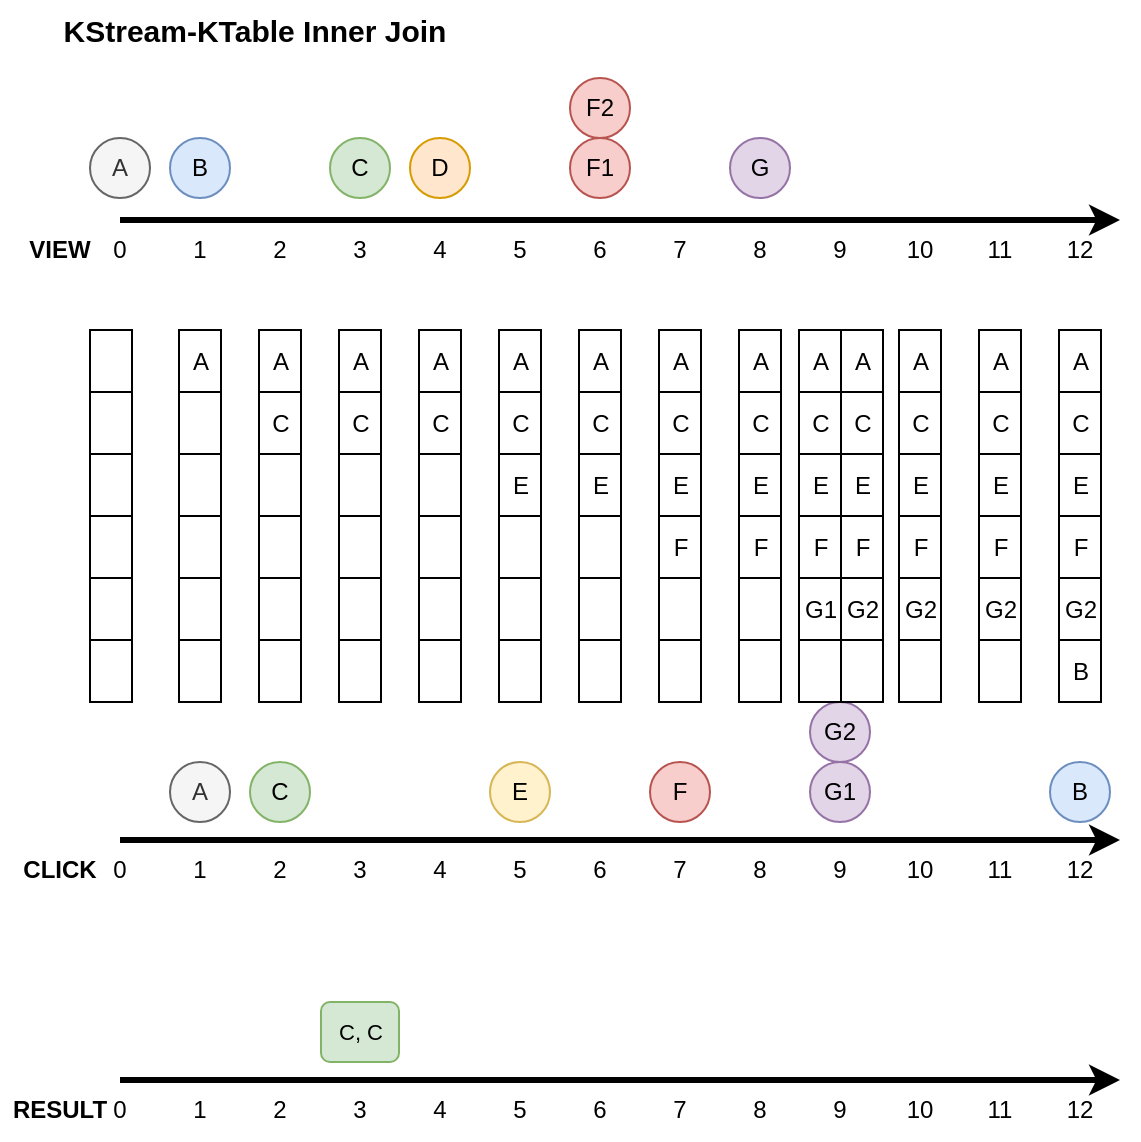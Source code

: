 <mxfile version="24.6.4" type="github">
  <diagram name="페이지-1" id="q4a4fRpmrBBrFd70YqiL">
    <mxGraphModel dx="582" dy="1108" grid="1" gridSize="10" guides="1" tooltips="1" connect="1" arrows="1" fold="1" page="1" pageScale="1" pageWidth="1169" pageHeight="827" math="0" shadow="0">
      <root>
        <mxCell id="0" />
        <mxCell id="1" parent="0" />
        <mxCell id="LJNIjv_O-m_A1Em3gIbu-1" value="" style="endArrow=classic;html=1;rounded=0;endFill=1;strokeWidth=3;" parent="1" edge="1">
          <mxGeometry width="50" height="50" relative="1" as="geometry">
            <mxPoint x="80" y="280" as="sourcePoint" />
            <mxPoint x="580" y="280" as="targetPoint" />
          </mxGeometry>
        </mxCell>
        <mxCell id="LJNIjv_O-m_A1Em3gIbu-3" value="&lt;b&gt;VIEW&lt;/b&gt;" style="text;html=1;align=center;verticalAlign=middle;whiteSpace=wrap;rounded=0;" parent="1" vertex="1">
          <mxGeometry x="20" y="280" width="60" height="30" as="geometry" />
        </mxCell>
        <mxCell id="LJNIjv_O-m_A1Em3gIbu-4" value="&lt;b&gt;CLICK&lt;/b&gt;" style="text;html=1;align=center;verticalAlign=middle;whiteSpace=wrap;rounded=0;" parent="1" vertex="1">
          <mxGeometry x="20" y="590" width="60" height="30" as="geometry" />
        </mxCell>
        <mxCell id="LJNIjv_O-m_A1Em3gIbu-12" value="1" style="text;html=1;align=center;verticalAlign=middle;whiteSpace=wrap;rounded=0;" parent="1" vertex="1">
          <mxGeometry x="110" y="280" width="20" height="30" as="geometry" />
        </mxCell>
        <mxCell id="LJNIjv_O-m_A1Em3gIbu-13" value="0" style="text;html=1;align=center;verticalAlign=middle;whiteSpace=wrap;rounded=0;" parent="1" vertex="1">
          <mxGeometry x="70" y="280" width="20" height="30" as="geometry" />
        </mxCell>
        <mxCell id="LJNIjv_O-m_A1Em3gIbu-14" value="2" style="text;html=1;align=center;verticalAlign=middle;whiteSpace=wrap;rounded=0;" parent="1" vertex="1">
          <mxGeometry x="150" y="280" width="20" height="30" as="geometry" />
        </mxCell>
        <mxCell id="LJNIjv_O-m_A1Em3gIbu-15" value="3" style="text;html=1;align=center;verticalAlign=middle;whiteSpace=wrap;rounded=0;" parent="1" vertex="1">
          <mxGeometry x="190" y="280" width="20" height="30" as="geometry" />
        </mxCell>
        <mxCell id="LJNIjv_O-m_A1Em3gIbu-16" value="4" style="text;html=1;align=center;verticalAlign=middle;whiteSpace=wrap;rounded=0;" parent="1" vertex="1">
          <mxGeometry x="230" y="280" width="20" height="30" as="geometry" />
        </mxCell>
        <mxCell id="LJNIjv_O-m_A1Em3gIbu-17" value="5" style="text;html=1;align=center;verticalAlign=middle;whiteSpace=wrap;rounded=0;" parent="1" vertex="1">
          <mxGeometry x="270" y="280" width="20" height="30" as="geometry" />
        </mxCell>
        <mxCell id="LJNIjv_O-m_A1Em3gIbu-18" value="6" style="text;html=1;align=center;verticalAlign=middle;whiteSpace=wrap;rounded=0;" parent="1" vertex="1">
          <mxGeometry x="310" y="280" width="20" height="30" as="geometry" />
        </mxCell>
        <mxCell id="LJNIjv_O-m_A1Em3gIbu-19" value="7" style="text;html=1;align=center;verticalAlign=middle;whiteSpace=wrap;rounded=0;" parent="1" vertex="1">
          <mxGeometry x="350" y="280" width="20" height="30" as="geometry" />
        </mxCell>
        <mxCell id="LJNIjv_O-m_A1Em3gIbu-20" value="8" style="text;html=1;align=center;verticalAlign=middle;whiteSpace=wrap;rounded=0;" parent="1" vertex="1">
          <mxGeometry x="390" y="280" width="20" height="30" as="geometry" />
        </mxCell>
        <mxCell id="LJNIjv_O-m_A1Em3gIbu-21" value="9" style="text;html=1;align=center;verticalAlign=middle;whiteSpace=wrap;rounded=0;" parent="1" vertex="1">
          <mxGeometry x="430" y="280" width="20" height="30" as="geometry" />
        </mxCell>
        <mxCell id="LJNIjv_O-m_A1Em3gIbu-22" value="10" style="text;html=1;align=center;verticalAlign=middle;whiteSpace=wrap;rounded=0;" parent="1" vertex="1">
          <mxGeometry x="470" y="280" width="20" height="30" as="geometry" />
        </mxCell>
        <mxCell id="LJNIjv_O-m_A1Em3gIbu-23" value="11" style="text;html=1;align=center;verticalAlign=middle;whiteSpace=wrap;rounded=0;" parent="1" vertex="1">
          <mxGeometry x="510" y="280" width="20" height="30" as="geometry" />
        </mxCell>
        <mxCell id="LJNIjv_O-m_A1Em3gIbu-24" value="12" style="text;html=1;align=center;verticalAlign=middle;whiteSpace=wrap;rounded=0;" parent="1" vertex="1">
          <mxGeometry x="550" y="280" width="20" height="30" as="geometry" />
        </mxCell>
        <mxCell id="LJNIjv_O-m_A1Em3gIbu-26" value="" style="endArrow=classic;html=1;rounded=0;endFill=1;strokeWidth=3;" parent="1" edge="1">
          <mxGeometry width="50" height="50" relative="1" as="geometry">
            <mxPoint x="80" y="590" as="sourcePoint" />
            <mxPoint x="580" y="590" as="targetPoint" />
          </mxGeometry>
        </mxCell>
        <mxCell id="LJNIjv_O-m_A1Em3gIbu-27" value="1" style="text;html=1;align=center;verticalAlign=middle;whiteSpace=wrap;rounded=0;" parent="1" vertex="1">
          <mxGeometry x="110" y="590" width="20" height="30" as="geometry" />
        </mxCell>
        <mxCell id="LJNIjv_O-m_A1Em3gIbu-28" value="0" style="text;html=1;align=center;verticalAlign=middle;whiteSpace=wrap;rounded=0;" parent="1" vertex="1">
          <mxGeometry x="70" y="590" width="20" height="30" as="geometry" />
        </mxCell>
        <mxCell id="LJNIjv_O-m_A1Em3gIbu-29" value="2" style="text;html=1;align=center;verticalAlign=middle;whiteSpace=wrap;rounded=0;" parent="1" vertex="1">
          <mxGeometry x="150" y="590" width="20" height="30" as="geometry" />
        </mxCell>
        <mxCell id="LJNIjv_O-m_A1Em3gIbu-30" value="3" style="text;html=1;align=center;verticalAlign=middle;whiteSpace=wrap;rounded=0;" parent="1" vertex="1">
          <mxGeometry x="190" y="590" width="20" height="30" as="geometry" />
        </mxCell>
        <mxCell id="LJNIjv_O-m_A1Em3gIbu-31" value="4" style="text;html=1;align=center;verticalAlign=middle;whiteSpace=wrap;rounded=0;" parent="1" vertex="1">
          <mxGeometry x="230" y="590" width="20" height="30" as="geometry" />
        </mxCell>
        <mxCell id="LJNIjv_O-m_A1Em3gIbu-32" value="5" style="text;html=1;align=center;verticalAlign=middle;whiteSpace=wrap;rounded=0;" parent="1" vertex="1">
          <mxGeometry x="270" y="590" width="20" height="30" as="geometry" />
        </mxCell>
        <mxCell id="LJNIjv_O-m_A1Em3gIbu-33" value="6" style="text;html=1;align=center;verticalAlign=middle;whiteSpace=wrap;rounded=0;" parent="1" vertex="1">
          <mxGeometry x="310" y="590" width="20" height="30" as="geometry" />
        </mxCell>
        <mxCell id="LJNIjv_O-m_A1Em3gIbu-34" value="7" style="text;html=1;align=center;verticalAlign=middle;whiteSpace=wrap;rounded=0;" parent="1" vertex="1">
          <mxGeometry x="350" y="590" width="20" height="30" as="geometry" />
        </mxCell>
        <mxCell id="LJNIjv_O-m_A1Em3gIbu-35" value="8" style="text;html=1;align=center;verticalAlign=middle;whiteSpace=wrap;rounded=0;" parent="1" vertex="1">
          <mxGeometry x="390" y="590" width="20" height="30" as="geometry" />
        </mxCell>
        <mxCell id="LJNIjv_O-m_A1Em3gIbu-36" value="9" style="text;html=1;align=center;verticalAlign=middle;whiteSpace=wrap;rounded=0;" parent="1" vertex="1">
          <mxGeometry x="430" y="590" width="20" height="30" as="geometry" />
        </mxCell>
        <mxCell id="LJNIjv_O-m_A1Em3gIbu-37" value="10" style="text;html=1;align=center;verticalAlign=middle;whiteSpace=wrap;rounded=0;" parent="1" vertex="1">
          <mxGeometry x="470" y="590" width="20" height="30" as="geometry" />
        </mxCell>
        <mxCell id="LJNIjv_O-m_A1Em3gIbu-38" value="11" style="text;html=1;align=center;verticalAlign=middle;whiteSpace=wrap;rounded=0;" parent="1" vertex="1">
          <mxGeometry x="510" y="590" width="20" height="30" as="geometry" />
        </mxCell>
        <mxCell id="LJNIjv_O-m_A1Em3gIbu-39" value="12" style="text;html=1;align=center;verticalAlign=middle;whiteSpace=wrap;rounded=0;" parent="1" vertex="1">
          <mxGeometry x="550" y="590" width="20" height="30" as="geometry" />
        </mxCell>
        <mxCell id="LJNIjv_O-m_A1Em3gIbu-40" value="A" style="ellipse;whiteSpace=wrap;html=1;aspect=fixed;fillColor=#f5f5f5;fontColor=#333333;strokeColor=#666666;" parent="1" vertex="1">
          <mxGeometry x="65" y="239" width="30" height="30" as="geometry" />
        </mxCell>
        <mxCell id="LJNIjv_O-m_A1Em3gIbu-41" value="A" style="ellipse;whiteSpace=wrap;html=1;aspect=fixed;fillColor=#f5f5f5;fontColor=#333333;strokeColor=#666666;" parent="1" vertex="1">
          <mxGeometry x="105" y="551" width="30" height="30" as="geometry" />
        </mxCell>
        <mxCell id="LJNIjv_O-m_A1Em3gIbu-42" value="B" style="ellipse;whiteSpace=wrap;html=1;aspect=fixed;fillColor=#dae8fc;strokeColor=#6c8ebf;" parent="1" vertex="1">
          <mxGeometry x="105" y="239" width="30" height="30" as="geometry" />
        </mxCell>
        <mxCell id="LJNIjv_O-m_A1Em3gIbu-43" value="B" style="ellipse;whiteSpace=wrap;html=1;aspect=fixed;fillColor=#dae8fc;strokeColor=#6c8ebf;" parent="1" vertex="1">
          <mxGeometry x="545" y="551" width="30" height="30" as="geometry" />
        </mxCell>
        <mxCell id="LJNIjv_O-m_A1Em3gIbu-44" value="C" style="ellipse;whiteSpace=wrap;html=1;aspect=fixed;fillColor=#d5e8d4;strokeColor=#82b366;" parent="1" vertex="1">
          <mxGeometry x="185" y="239" width="30" height="30" as="geometry" />
        </mxCell>
        <mxCell id="LJNIjv_O-m_A1Em3gIbu-45" value="C" style="ellipse;whiteSpace=wrap;html=1;aspect=fixed;fillColor=#d5e8d4;strokeColor=#82b366;" parent="1" vertex="1">
          <mxGeometry x="145" y="551" width="30" height="30" as="geometry" />
        </mxCell>
        <mxCell id="LJNIjv_O-m_A1Em3gIbu-46" value="D" style="ellipse;whiteSpace=wrap;html=1;aspect=fixed;fillColor=#ffe6cc;strokeColor=#d79b00;" parent="1" vertex="1">
          <mxGeometry x="225" y="239" width="30" height="30" as="geometry" />
        </mxCell>
        <mxCell id="LJNIjv_O-m_A1Em3gIbu-48" value="E" style="ellipse;whiteSpace=wrap;html=1;aspect=fixed;fillColor=#fff2cc;strokeColor=#d6b656;" parent="1" vertex="1">
          <mxGeometry x="265" y="551" width="30" height="30" as="geometry" />
        </mxCell>
        <mxCell id="LJNIjv_O-m_A1Em3gIbu-49" value="F1" style="ellipse;whiteSpace=wrap;html=1;aspect=fixed;fillColor=#f8cecc;strokeColor=#b85450;" parent="1" vertex="1">
          <mxGeometry x="305" y="239" width="30" height="30" as="geometry" />
        </mxCell>
        <mxCell id="LJNIjv_O-m_A1Em3gIbu-50" value="F2" style="ellipse;whiteSpace=wrap;html=1;aspect=fixed;fillColor=#f8cecc;strokeColor=#b85450;" parent="1" vertex="1">
          <mxGeometry x="305" y="209" width="30" height="30" as="geometry" />
        </mxCell>
        <mxCell id="LJNIjv_O-m_A1Em3gIbu-51" value="G" style="ellipse;whiteSpace=wrap;html=1;aspect=fixed;fillColor=#e1d5e7;strokeColor=#9673a6;" parent="1" vertex="1">
          <mxGeometry x="385" y="239" width="30" height="30" as="geometry" />
        </mxCell>
        <mxCell id="LJNIjv_O-m_A1Em3gIbu-52" value="F" style="ellipse;whiteSpace=wrap;html=1;aspect=fixed;fillColor=#f8cecc;strokeColor=#b85450;" parent="1" vertex="1">
          <mxGeometry x="345" y="551" width="30" height="30" as="geometry" />
        </mxCell>
        <mxCell id="LJNIjv_O-m_A1Em3gIbu-53" value="G1" style="ellipse;whiteSpace=wrap;html=1;aspect=fixed;fillColor=#e1d5e7;strokeColor=#9673a6;" parent="1" vertex="1">
          <mxGeometry x="425" y="551" width="30" height="30" as="geometry" />
        </mxCell>
        <mxCell id="LJNIjv_O-m_A1Em3gIbu-54" value="G2" style="ellipse;whiteSpace=wrap;html=1;aspect=fixed;fillColor=#e1d5e7;strokeColor=#9673a6;" parent="1" vertex="1">
          <mxGeometry x="425" y="521" width="30" height="30" as="geometry" />
        </mxCell>
        <mxCell id="u_NoSWsdKyC16Sh9KAaJ-1" value="&lt;b&gt;RESULT&lt;/b&gt;" style="text;html=1;align=center;verticalAlign=middle;whiteSpace=wrap;rounded=0;" parent="1" vertex="1">
          <mxGeometry x="20" y="710" width="60" height="30" as="geometry" />
        </mxCell>
        <mxCell id="u_NoSWsdKyC16Sh9KAaJ-2" value="" style="endArrow=classic;html=1;rounded=0;endFill=1;strokeWidth=3;" parent="1" edge="1">
          <mxGeometry width="50" height="50" relative="1" as="geometry">
            <mxPoint x="80" y="710" as="sourcePoint" />
            <mxPoint x="580" y="710" as="targetPoint" />
          </mxGeometry>
        </mxCell>
        <mxCell id="u_NoSWsdKyC16Sh9KAaJ-3" value="1" style="text;html=1;align=center;verticalAlign=middle;whiteSpace=wrap;rounded=0;" parent="1" vertex="1">
          <mxGeometry x="110" y="710" width="20" height="30" as="geometry" />
        </mxCell>
        <mxCell id="u_NoSWsdKyC16Sh9KAaJ-4" value="0" style="text;html=1;align=center;verticalAlign=middle;whiteSpace=wrap;rounded=0;" parent="1" vertex="1">
          <mxGeometry x="70" y="710" width="20" height="30" as="geometry" />
        </mxCell>
        <mxCell id="u_NoSWsdKyC16Sh9KAaJ-5" value="2" style="text;html=1;align=center;verticalAlign=middle;whiteSpace=wrap;rounded=0;" parent="1" vertex="1">
          <mxGeometry x="150" y="710" width="20" height="30" as="geometry" />
        </mxCell>
        <mxCell id="u_NoSWsdKyC16Sh9KAaJ-6" value="3" style="text;html=1;align=center;verticalAlign=middle;whiteSpace=wrap;rounded=0;" parent="1" vertex="1">
          <mxGeometry x="190" y="710" width="20" height="30" as="geometry" />
        </mxCell>
        <mxCell id="u_NoSWsdKyC16Sh9KAaJ-7" value="4" style="text;html=1;align=center;verticalAlign=middle;whiteSpace=wrap;rounded=0;" parent="1" vertex="1">
          <mxGeometry x="230" y="710" width="20" height="30" as="geometry" />
        </mxCell>
        <mxCell id="u_NoSWsdKyC16Sh9KAaJ-8" value="5" style="text;html=1;align=center;verticalAlign=middle;whiteSpace=wrap;rounded=0;" parent="1" vertex="1">
          <mxGeometry x="270" y="710" width="20" height="30" as="geometry" />
        </mxCell>
        <mxCell id="u_NoSWsdKyC16Sh9KAaJ-9" value="6" style="text;html=1;align=center;verticalAlign=middle;whiteSpace=wrap;rounded=0;" parent="1" vertex="1">
          <mxGeometry x="310" y="710" width="20" height="30" as="geometry" />
        </mxCell>
        <mxCell id="u_NoSWsdKyC16Sh9KAaJ-10" value="7" style="text;html=1;align=center;verticalAlign=middle;whiteSpace=wrap;rounded=0;" parent="1" vertex="1">
          <mxGeometry x="350" y="710" width="20" height="30" as="geometry" />
        </mxCell>
        <mxCell id="u_NoSWsdKyC16Sh9KAaJ-11" value="8" style="text;html=1;align=center;verticalAlign=middle;whiteSpace=wrap;rounded=0;" parent="1" vertex="1">
          <mxGeometry x="390" y="710" width="20" height="30" as="geometry" />
        </mxCell>
        <mxCell id="u_NoSWsdKyC16Sh9KAaJ-12" value="9" style="text;html=1;align=center;verticalAlign=middle;whiteSpace=wrap;rounded=0;" parent="1" vertex="1">
          <mxGeometry x="430" y="710" width="20" height="30" as="geometry" />
        </mxCell>
        <mxCell id="u_NoSWsdKyC16Sh9KAaJ-13" value="10" style="text;html=1;align=center;verticalAlign=middle;whiteSpace=wrap;rounded=0;" parent="1" vertex="1">
          <mxGeometry x="470" y="710" width="20" height="30" as="geometry" />
        </mxCell>
        <mxCell id="u_NoSWsdKyC16Sh9KAaJ-14" value="11" style="text;html=1;align=center;verticalAlign=middle;whiteSpace=wrap;rounded=0;" parent="1" vertex="1">
          <mxGeometry x="510" y="710" width="20" height="30" as="geometry" />
        </mxCell>
        <mxCell id="u_NoSWsdKyC16Sh9KAaJ-15" value="12" style="text;html=1;align=center;verticalAlign=middle;whiteSpace=wrap;rounded=0;" parent="1" vertex="1">
          <mxGeometry x="550" y="710" width="20" height="30" as="geometry" />
        </mxCell>
        <mxCell id="u_NoSWsdKyC16Sh9KAaJ-22" value="&lt;b&gt;&lt;font style=&quot;font-size: 15px;&quot;&gt;KStream-KTable Inner Join&lt;/font&gt;&lt;/b&gt;" style="text;html=1;align=center;verticalAlign=middle;whiteSpace=wrap;rounded=0;" parent="1" vertex="1">
          <mxGeometry x="40" y="170" width="215" height="30" as="geometry" />
        </mxCell>
        <mxCell id="u_NoSWsdKyC16Sh9KAaJ-24" value="C, C" style="rounded=1;whiteSpace=wrap;html=1;fillColor=#d5e8d4;strokeColor=#82b366;fontSize=11;" parent="1" vertex="1">
          <mxGeometry x="180.5" y="671" width="39" height="30" as="geometry" />
        </mxCell>
        <mxCell id="s3AQ3x3ffBdiTEU-oynQ-278" value="" style="shape=table;startSize=0;container=1;collapsible=0;childLayout=tableLayout;fontSize=9;" parent="1" vertex="1">
          <mxGeometry x="65" y="335" width="21" height="186" as="geometry" />
        </mxCell>
        <mxCell id="s3AQ3x3ffBdiTEU-oynQ-279" value="" style="shape=tableRow;horizontal=0;startSize=0;swimlaneHead=0;swimlaneBody=0;strokeColor=inherit;top=0;left=0;bottom=0;right=0;collapsible=0;dropTarget=0;fillColor=none;points=[[0,0.5],[1,0.5]];portConstraint=eastwest;fontSize=16;" parent="s3AQ3x3ffBdiTEU-oynQ-278" vertex="1">
          <mxGeometry width="21" height="31" as="geometry" />
        </mxCell>
        <mxCell id="s3AQ3x3ffBdiTEU-oynQ-280" value="" style="shape=partialRectangle;html=1;whiteSpace=wrap;connectable=0;strokeColor=inherit;overflow=hidden;fillColor=none;top=0;left=0;bottom=0;right=0;pointerEvents=1;fontSize=12;" parent="s3AQ3x3ffBdiTEU-oynQ-279" vertex="1">
          <mxGeometry width="21" height="31" as="geometry">
            <mxRectangle width="21" height="31" as="alternateBounds" />
          </mxGeometry>
        </mxCell>
        <mxCell id="s3AQ3x3ffBdiTEU-oynQ-281" style="shape=tableRow;horizontal=0;startSize=0;swimlaneHead=0;swimlaneBody=0;strokeColor=inherit;top=0;left=0;bottom=0;right=0;collapsible=0;dropTarget=0;fillColor=none;points=[[0,0.5],[1,0.5]];portConstraint=eastwest;fontSize=16;" parent="s3AQ3x3ffBdiTEU-oynQ-278" vertex="1">
          <mxGeometry y="31" width="21" height="31" as="geometry" />
        </mxCell>
        <mxCell id="s3AQ3x3ffBdiTEU-oynQ-282" style="shape=partialRectangle;html=1;whiteSpace=wrap;connectable=0;strokeColor=inherit;overflow=hidden;fillColor=none;top=0;left=0;bottom=0;right=0;pointerEvents=1;fontSize=12;" parent="s3AQ3x3ffBdiTEU-oynQ-281" vertex="1">
          <mxGeometry width="21" height="31" as="geometry">
            <mxRectangle width="21" height="31" as="alternateBounds" />
          </mxGeometry>
        </mxCell>
        <mxCell id="s3AQ3x3ffBdiTEU-oynQ-283" style="shape=tableRow;horizontal=0;startSize=0;swimlaneHead=0;swimlaneBody=0;strokeColor=inherit;top=0;left=0;bottom=0;right=0;collapsible=0;dropTarget=0;fillColor=none;points=[[0,0.5],[1,0.5]];portConstraint=eastwest;fontSize=16;" parent="s3AQ3x3ffBdiTEU-oynQ-278" vertex="1">
          <mxGeometry y="62" width="21" height="31" as="geometry" />
        </mxCell>
        <mxCell id="s3AQ3x3ffBdiTEU-oynQ-284" style="shape=partialRectangle;html=1;whiteSpace=wrap;connectable=0;strokeColor=inherit;overflow=hidden;fillColor=none;top=0;left=0;bottom=0;right=0;pointerEvents=1;fontSize=12;" parent="s3AQ3x3ffBdiTEU-oynQ-283" vertex="1">
          <mxGeometry width="21" height="31" as="geometry">
            <mxRectangle width="21" height="31" as="alternateBounds" />
          </mxGeometry>
        </mxCell>
        <mxCell id="s3AQ3x3ffBdiTEU-oynQ-285" style="shape=tableRow;horizontal=0;startSize=0;swimlaneHead=0;swimlaneBody=0;strokeColor=inherit;top=0;left=0;bottom=0;right=0;collapsible=0;dropTarget=0;fillColor=none;points=[[0,0.5],[1,0.5]];portConstraint=eastwest;fontSize=16;" parent="s3AQ3x3ffBdiTEU-oynQ-278" vertex="1">
          <mxGeometry y="93" width="21" height="31" as="geometry" />
        </mxCell>
        <mxCell id="s3AQ3x3ffBdiTEU-oynQ-286" style="shape=partialRectangle;html=1;whiteSpace=wrap;connectable=0;strokeColor=inherit;overflow=hidden;fillColor=none;top=0;left=0;bottom=0;right=0;pointerEvents=1;fontSize=12;" parent="s3AQ3x3ffBdiTEU-oynQ-285" vertex="1">
          <mxGeometry width="21" height="31" as="geometry">
            <mxRectangle width="21" height="31" as="alternateBounds" />
          </mxGeometry>
        </mxCell>
        <mxCell id="s3AQ3x3ffBdiTEU-oynQ-287" style="shape=tableRow;horizontal=0;startSize=0;swimlaneHead=0;swimlaneBody=0;strokeColor=inherit;top=0;left=0;bottom=0;right=0;collapsible=0;dropTarget=0;fillColor=none;points=[[0,0.5],[1,0.5]];portConstraint=eastwest;fontSize=16;" parent="s3AQ3x3ffBdiTEU-oynQ-278" vertex="1">
          <mxGeometry y="124" width="21" height="31" as="geometry" />
        </mxCell>
        <mxCell id="s3AQ3x3ffBdiTEU-oynQ-288" style="shape=partialRectangle;html=1;whiteSpace=wrap;connectable=0;strokeColor=inherit;overflow=hidden;fillColor=none;top=0;left=0;bottom=0;right=0;pointerEvents=1;fontSize=12;" parent="s3AQ3x3ffBdiTEU-oynQ-287" vertex="1">
          <mxGeometry width="21" height="31" as="geometry">
            <mxRectangle width="21" height="31" as="alternateBounds" />
          </mxGeometry>
        </mxCell>
        <mxCell id="s3AQ3x3ffBdiTEU-oynQ-289" style="shape=tableRow;horizontal=0;startSize=0;swimlaneHead=0;swimlaneBody=0;strokeColor=inherit;top=0;left=0;bottom=0;right=0;collapsible=0;dropTarget=0;fillColor=none;points=[[0,0.5],[1,0.5]];portConstraint=eastwest;fontSize=16;" parent="s3AQ3x3ffBdiTEU-oynQ-278" vertex="1">
          <mxGeometry y="155" width="21" height="31" as="geometry" />
        </mxCell>
        <mxCell id="s3AQ3x3ffBdiTEU-oynQ-290" style="shape=partialRectangle;html=1;whiteSpace=wrap;connectable=0;strokeColor=inherit;overflow=hidden;fillColor=none;top=0;left=0;bottom=0;right=0;pointerEvents=1;fontSize=12;" parent="s3AQ3x3ffBdiTEU-oynQ-289" vertex="1">
          <mxGeometry width="21" height="31" as="geometry">
            <mxRectangle width="21" height="31" as="alternateBounds" />
          </mxGeometry>
        </mxCell>
        <mxCell id="s3AQ3x3ffBdiTEU-oynQ-304" value="" style="shape=table;startSize=0;container=1;collapsible=0;childLayout=tableLayout;fontSize=9;" parent="1" vertex="1">
          <mxGeometry x="109.5" y="335" width="21" height="186" as="geometry" />
        </mxCell>
        <mxCell id="s3AQ3x3ffBdiTEU-oynQ-305" value="" style="shape=tableRow;horizontal=0;startSize=0;swimlaneHead=0;swimlaneBody=0;strokeColor=inherit;top=0;left=0;bottom=0;right=0;collapsible=0;dropTarget=0;fillColor=none;points=[[0,0.5],[1,0.5]];portConstraint=eastwest;fontSize=16;" parent="s3AQ3x3ffBdiTEU-oynQ-304" vertex="1">
          <mxGeometry width="21" height="31" as="geometry" />
        </mxCell>
        <mxCell id="s3AQ3x3ffBdiTEU-oynQ-306" value="A" style="shape=partialRectangle;html=1;whiteSpace=wrap;connectable=0;strokeColor=inherit;overflow=hidden;fillColor=none;top=0;left=0;bottom=0;right=0;pointerEvents=1;fontSize=12;" parent="s3AQ3x3ffBdiTEU-oynQ-305" vertex="1">
          <mxGeometry width="21" height="31" as="geometry">
            <mxRectangle width="21" height="31" as="alternateBounds" />
          </mxGeometry>
        </mxCell>
        <mxCell id="s3AQ3x3ffBdiTEU-oynQ-307" style="shape=tableRow;horizontal=0;startSize=0;swimlaneHead=0;swimlaneBody=0;strokeColor=inherit;top=0;left=0;bottom=0;right=0;collapsible=0;dropTarget=0;fillColor=none;points=[[0,0.5],[1,0.5]];portConstraint=eastwest;fontSize=16;" parent="s3AQ3x3ffBdiTEU-oynQ-304" vertex="1">
          <mxGeometry y="31" width="21" height="31" as="geometry" />
        </mxCell>
        <mxCell id="s3AQ3x3ffBdiTEU-oynQ-308" style="shape=partialRectangle;html=1;whiteSpace=wrap;connectable=0;strokeColor=inherit;overflow=hidden;fillColor=none;top=0;left=0;bottom=0;right=0;pointerEvents=1;fontSize=12;" parent="s3AQ3x3ffBdiTEU-oynQ-307" vertex="1">
          <mxGeometry width="21" height="31" as="geometry">
            <mxRectangle width="21" height="31" as="alternateBounds" />
          </mxGeometry>
        </mxCell>
        <mxCell id="s3AQ3x3ffBdiTEU-oynQ-309" style="shape=tableRow;horizontal=0;startSize=0;swimlaneHead=0;swimlaneBody=0;strokeColor=inherit;top=0;left=0;bottom=0;right=0;collapsible=0;dropTarget=0;fillColor=none;points=[[0,0.5],[1,0.5]];portConstraint=eastwest;fontSize=16;" parent="s3AQ3x3ffBdiTEU-oynQ-304" vertex="1">
          <mxGeometry y="62" width="21" height="31" as="geometry" />
        </mxCell>
        <mxCell id="s3AQ3x3ffBdiTEU-oynQ-310" style="shape=partialRectangle;html=1;whiteSpace=wrap;connectable=0;strokeColor=inherit;overflow=hidden;fillColor=none;top=0;left=0;bottom=0;right=0;pointerEvents=1;fontSize=12;" parent="s3AQ3x3ffBdiTEU-oynQ-309" vertex="1">
          <mxGeometry width="21" height="31" as="geometry">
            <mxRectangle width="21" height="31" as="alternateBounds" />
          </mxGeometry>
        </mxCell>
        <mxCell id="s3AQ3x3ffBdiTEU-oynQ-311" style="shape=tableRow;horizontal=0;startSize=0;swimlaneHead=0;swimlaneBody=0;strokeColor=inherit;top=0;left=0;bottom=0;right=0;collapsible=0;dropTarget=0;fillColor=none;points=[[0,0.5],[1,0.5]];portConstraint=eastwest;fontSize=16;" parent="s3AQ3x3ffBdiTEU-oynQ-304" vertex="1">
          <mxGeometry y="93" width="21" height="31" as="geometry" />
        </mxCell>
        <mxCell id="s3AQ3x3ffBdiTEU-oynQ-312" style="shape=partialRectangle;html=1;whiteSpace=wrap;connectable=0;strokeColor=inherit;overflow=hidden;fillColor=none;top=0;left=0;bottom=0;right=0;pointerEvents=1;fontSize=12;" parent="s3AQ3x3ffBdiTEU-oynQ-311" vertex="1">
          <mxGeometry width="21" height="31" as="geometry">
            <mxRectangle width="21" height="31" as="alternateBounds" />
          </mxGeometry>
        </mxCell>
        <mxCell id="s3AQ3x3ffBdiTEU-oynQ-313" style="shape=tableRow;horizontal=0;startSize=0;swimlaneHead=0;swimlaneBody=0;strokeColor=inherit;top=0;left=0;bottom=0;right=0;collapsible=0;dropTarget=0;fillColor=none;points=[[0,0.5],[1,0.5]];portConstraint=eastwest;fontSize=16;" parent="s3AQ3x3ffBdiTEU-oynQ-304" vertex="1">
          <mxGeometry y="124" width="21" height="31" as="geometry" />
        </mxCell>
        <mxCell id="s3AQ3x3ffBdiTEU-oynQ-314" style="shape=partialRectangle;html=1;whiteSpace=wrap;connectable=0;strokeColor=inherit;overflow=hidden;fillColor=none;top=0;left=0;bottom=0;right=0;pointerEvents=1;fontSize=12;" parent="s3AQ3x3ffBdiTEU-oynQ-313" vertex="1">
          <mxGeometry width="21" height="31" as="geometry">
            <mxRectangle width="21" height="31" as="alternateBounds" />
          </mxGeometry>
        </mxCell>
        <mxCell id="s3AQ3x3ffBdiTEU-oynQ-315" style="shape=tableRow;horizontal=0;startSize=0;swimlaneHead=0;swimlaneBody=0;strokeColor=inherit;top=0;left=0;bottom=0;right=0;collapsible=0;dropTarget=0;fillColor=none;points=[[0,0.5],[1,0.5]];portConstraint=eastwest;fontSize=16;" parent="s3AQ3x3ffBdiTEU-oynQ-304" vertex="1">
          <mxGeometry y="155" width="21" height="31" as="geometry" />
        </mxCell>
        <mxCell id="s3AQ3x3ffBdiTEU-oynQ-316" style="shape=partialRectangle;html=1;whiteSpace=wrap;connectable=0;strokeColor=inherit;overflow=hidden;fillColor=none;top=0;left=0;bottom=0;right=0;pointerEvents=1;fontSize=12;" parent="s3AQ3x3ffBdiTEU-oynQ-315" vertex="1">
          <mxGeometry width="21" height="31" as="geometry">
            <mxRectangle width="21" height="31" as="alternateBounds" />
          </mxGeometry>
        </mxCell>
        <mxCell id="s3AQ3x3ffBdiTEU-oynQ-317" value="" style="shape=table;startSize=0;container=1;collapsible=0;childLayout=tableLayout;fontSize=9;" parent="1" vertex="1">
          <mxGeometry x="149.5" y="335" width="21" height="186" as="geometry" />
        </mxCell>
        <mxCell id="s3AQ3x3ffBdiTEU-oynQ-318" value="" style="shape=tableRow;horizontal=0;startSize=0;swimlaneHead=0;swimlaneBody=0;strokeColor=inherit;top=0;left=0;bottom=0;right=0;collapsible=0;dropTarget=0;fillColor=none;points=[[0,0.5],[1,0.5]];portConstraint=eastwest;fontSize=16;" parent="s3AQ3x3ffBdiTEU-oynQ-317" vertex="1">
          <mxGeometry width="21" height="31" as="geometry" />
        </mxCell>
        <mxCell id="s3AQ3x3ffBdiTEU-oynQ-319" value="A" style="shape=partialRectangle;html=1;whiteSpace=wrap;connectable=0;strokeColor=inherit;overflow=hidden;fillColor=none;top=0;left=0;bottom=0;right=0;pointerEvents=1;fontSize=12;" parent="s3AQ3x3ffBdiTEU-oynQ-318" vertex="1">
          <mxGeometry width="21" height="31" as="geometry">
            <mxRectangle width="21" height="31" as="alternateBounds" />
          </mxGeometry>
        </mxCell>
        <mxCell id="s3AQ3x3ffBdiTEU-oynQ-320" style="shape=tableRow;horizontal=0;startSize=0;swimlaneHead=0;swimlaneBody=0;strokeColor=inherit;top=0;left=0;bottom=0;right=0;collapsible=0;dropTarget=0;fillColor=none;points=[[0,0.5],[1,0.5]];portConstraint=eastwest;fontSize=16;" parent="s3AQ3x3ffBdiTEU-oynQ-317" vertex="1">
          <mxGeometry y="31" width="21" height="31" as="geometry" />
        </mxCell>
        <mxCell id="s3AQ3x3ffBdiTEU-oynQ-321" value="C" style="shape=partialRectangle;html=1;whiteSpace=wrap;connectable=0;strokeColor=inherit;overflow=hidden;fillColor=none;top=0;left=0;bottom=0;right=0;pointerEvents=1;fontSize=12;" parent="s3AQ3x3ffBdiTEU-oynQ-320" vertex="1">
          <mxGeometry width="21" height="31" as="geometry">
            <mxRectangle width="21" height="31" as="alternateBounds" />
          </mxGeometry>
        </mxCell>
        <mxCell id="s3AQ3x3ffBdiTEU-oynQ-322" style="shape=tableRow;horizontal=0;startSize=0;swimlaneHead=0;swimlaneBody=0;strokeColor=inherit;top=0;left=0;bottom=0;right=0;collapsible=0;dropTarget=0;fillColor=none;points=[[0,0.5],[1,0.5]];portConstraint=eastwest;fontSize=16;" parent="s3AQ3x3ffBdiTEU-oynQ-317" vertex="1">
          <mxGeometry y="62" width="21" height="31" as="geometry" />
        </mxCell>
        <mxCell id="s3AQ3x3ffBdiTEU-oynQ-323" style="shape=partialRectangle;html=1;whiteSpace=wrap;connectable=0;strokeColor=inherit;overflow=hidden;fillColor=none;top=0;left=0;bottom=0;right=0;pointerEvents=1;fontSize=12;" parent="s3AQ3x3ffBdiTEU-oynQ-322" vertex="1">
          <mxGeometry width="21" height="31" as="geometry">
            <mxRectangle width="21" height="31" as="alternateBounds" />
          </mxGeometry>
        </mxCell>
        <mxCell id="s3AQ3x3ffBdiTEU-oynQ-324" style="shape=tableRow;horizontal=0;startSize=0;swimlaneHead=0;swimlaneBody=0;strokeColor=inherit;top=0;left=0;bottom=0;right=0;collapsible=0;dropTarget=0;fillColor=none;points=[[0,0.5],[1,0.5]];portConstraint=eastwest;fontSize=16;" parent="s3AQ3x3ffBdiTEU-oynQ-317" vertex="1">
          <mxGeometry y="93" width="21" height="31" as="geometry" />
        </mxCell>
        <mxCell id="s3AQ3x3ffBdiTEU-oynQ-325" style="shape=partialRectangle;html=1;whiteSpace=wrap;connectable=0;strokeColor=inherit;overflow=hidden;fillColor=none;top=0;left=0;bottom=0;right=0;pointerEvents=1;fontSize=12;" parent="s3AQ3x3ffBdiTEU-oynQ-324" vertex="1">
          <mxGeometry width="21" height="31" as="geometry">
            <mxRectangle width="21" height="31" as="alternateBounds" />
          </mxGeometry>
        </mxCell>
        <mxCell id="s3AQ3x3ffBdiTEU-oynQ-326" style="shape=tableRow;horizontal=0;startSize=0;swimlaneHead=0;swimlaneBody=0;strokeColor=inherit;top=0;left=0;bottom=0;right=0;collapsible=0;dropTarget=0;fillColor=none;points=[[0,0.5],[1,0.5]];portConstraint=eastwest;fontSize=16;" parent="s3AQ3x3ffBdiTEU-oynQ-317" vertex="1">
          <mxGeometry y="124" width="21" height="31" as="geometry" />
        </mxCell>
        <mxCell id="s3AQ3x3ffBdiTEU-oynQ-327" style="shape=partialRectangle;html=1;whiteSpace=wrap;connectable=0;strokeColor=inherit;overflow=hidden;fillColor=none;top=0;left=0;bottom=0;right=0;pointerEvents=1;fontSize=12;" parent="s3AQ3x3ffBdiTEU-oynQ-326" vertex="1">
          <mxGeometry width="21" height="31" as="geometry">
            <mxRectangle width="21" height="31" as="alternateBounds" />
          </mxGeometry>
        </mxCell>
        <mxCell id="s3AQ3x3ffBdiTEU-oynQ-328" style="shape=tableRow;horizontal=0;startSize=0;swimlaneHead=0;swimlaneBody=0;strokeColor=inherit;top=0;left=0;bottom=0;right=0;collapsible=0;dropTarget=0;fillColor=none;points=[[0,0.5],[1,0.5]];portConstraint=eastwest;fontSize=16;" parent="s3AQ3x3ffBdiTEU-oynQ-317" vertex="1">
          <mxGeometry y="155" width="21" height="31" as="geometry" />
        </mxCell>
        <mxCell id="s3AQ3x3ffBdiTEU-oynQ-329" style="shape=partialRectangle;html=1;whiteSpace=wrap;connectable=0;strokeColor=inherit;overflow=hidden;fillColor=none;top=0;left=0;bottom=0;right=0;pointerEvents=1;fontSize=12;" parent="s3AQ3x3ffBdiTEU-oynQ-328" vertex="1">
          <mxGeometry width="21" height="31" as="geometry">
            <mxRectangle width="21" height="31" as="alternateBounds" />
          </mxGeometry>
        </mxCell>
        <mxCell id="s3AQ3x3ffBdiTEU-oynQ-330" value="" style="shape=table;startSize=0;container=1;collapsible=0;childLayout=tableLayout;fontSize=9;" parent="1" vertex="1">
          <mxGeometry x="189.5" y="335" width="21" height="186" as="geometry" />
        </mxCell>
        <mxCell id="s3AQ3x3ffBdiTEU-oynQ-331" value="" style="shape=tableRow;horizontal=0;startSize=0;swimlaneHead=0;swimlaneBody=0;strokeColor=inherit;top=0;left=0;bottom=0;right=0;collapsible=0;dropTarget=0;fillColor=none;points=[[0,0.5],[1,0.5]];portConstraint=eastwest;fontSize=16;" parent="s3AQ3x3ffBdiTEU-oynQ-330" vertex="1">
          <mxGeometry width="21" height="31" as="geometry" />
        </mxCell>
        <mxCell id="s3AQ3x3ffBdiTEU-oynQ-332" value="A" style="shape=partialRectangle;html=1;whiteSpace=wrap;connectable=0;strokeColor=inherit;overflow=hidden;fillColor=none;top=0;left=0;bottom=0;right=0;pointerEvents=1;fontSize=12;" parent="s3AQ3x3ffBdiTEU-oynQ-331" vertex="1">
          <mxGeometry width="21" height="31" as="geometry">
            <mxRectangle width="21" height="31" as="alternateBounds" />
          </mxGeometry>
        </mxCell>
        <mxCell id="s3AQ3x3ffBdiTEU-oynQ-333" style="shape=tableRow;horizontal=0;startSize=0;swimlaneHead=0;swimlaneBody=0;strokeColor=inherit;top=0;left=0;bottom=0;right=0;collapsible=0;dropTarget=0;fillColor=none;points=[[0,0.5],[1,0.5]];portConstraint=eastwest;fontSize=16;" parent="s3AQ3x3ffBdiTEU-oynQ-330" vertex="1">
          <mxGeometry y="31" width="21" height="31" as="geometry" />
        </mxCell>
        <mxCell id="s3AQ3x3ffBdiTEU-oynQ-334" value="C" style="shape=partialRectangle;html=1;whiteSpace=wrap;connectable=0;strokeColor=inherit;overflow=hidden;fillColor=none;top=0;left=0;bottom=0;right=0;pointerEvents=1;fontSize=12;" parent="s3AQ3x3ffBdiTEU-oynQ-333" vertex="1">
          <mxGeometry width="21" height="31" as="geometry">
            <mxRectangle width="21" height="31" as="alternateBounds" />
          </mxGeometry>
        </mxCell>
        <mxCell id="s3AQ3x3ffBdiTEU-oynQ-335" style="shape=tableRow;horizontal=0;startSize=0;swimlaneHead=0;swimlaneBody=0;strokeColor=inherit;top=0;left=0;bottom=0;right=0;collapsible=0;dropTarget=0;fillColor=none;points=[[0,0.5],[1,0.5]];portConstraint=eastwest;fontSize=16;" parent="s3AQ3x3ffBdiTEU-oynQ-330" vertex="1">
          <mxGeometry y="62" width="21" height="31" as="geometry" />
        </mxCell>
        <mxCell id="s3AQ3x3ffBdiTEU-oynQ-336" style="shape=partialRectangle;html=1;whiteSpace=wrap;connectable=0;strokeColor=inherit;overflow=hidden;fillColor=none;top=0;left=0;bottom=0;right=0;pointerEvents=1;fontSize=12;" parent="s3AQ3x3ffBdiTEU-oynQ-335" vertex="1">
          <mxGeometry width="21" height="31" as="geometry">
            <mxRectangle width="21" height="31" as="alternateBounds" />
          </mxGeometry>
        </mxCell>
        <mxCell id="s3AQ3x3ffBdiTEU-oynQ-337" style="shape=tableRow;horizontal=0;startSize=0;swimlaneHead=0;swimlaneBody=0;strokeColor=inherit;top=0;left=0;bottom=0;right=0;collapsible=0;dropTarget=0;fillColor=none;points=[[0,0.5],[1,0.5]];portConstraint=eastwest;fontSize=16;" parent="s3AQ3x3ffBdiTEU-oynQ-330" vertex="1">
          <mxGeometry y="93" width="21" height="31" as="geometry" />
        </mxCell>
        <mxCell id="s3AQ3x3ffBdiTEU-oynQ-338" style="shape=partialRectangle;html=1;whiteSpace=wrap;connectable=0;strokeColor=inherit;overflow=hidden;fillColor=none;top=0;left=0;bottom=0;right=0;pointerEvents=1;fontSize=12;" parent="s3AQ3x3ffBdiTEU-oynQ-337" vertex="1">
          <mxGeometry width="21" height="31" as="geometry">
            <mxRectangle width="21" height="31" as="alternateBounds" />
          </mxGeometry>
        </mxCell>
        <mxCell id="s3AQ3x3ffBdiTEU-oynQ-339" style="shape=tableRow;horizontal=0;startSize=0;swimlaneHead=0;swimlaneBody=0;strokeColor=inherit;top=0;left=0;bottom=0;right=0;collapsible=0;dropTarget=0;fillColor=none;points=[[0,0.5],[1,0.5]];portConstraint=eastwest;fontSize=16;" parent="s3AQ3x3ffBdiTEU-oynQ-330" vertex="1">
          <mxGeometry y="124" width="21" height="31" as="geometry" />
        </mxCell>
        <mxCell id="s3AQ3x3ffBdiTEU-oynQ-340" style="shape=partialRectangle;html=1;whiteSpace=wrap;connectable=0;strokeColor=inherit;overflow=hidden;fillColor=none;top=0;left=0;bottom=0;right=0;pointerEvents=1;fontSize=12;" parent="s3AQ3x3ffBdiTEU-oynQ-339" vertex="1">
          <mxGeometry width="21" height="31" as="geometry">
            <mxRectangle width="21" height="31" as="alternateBounds" />
          </mxGeometry>
        </mxCell>
        <mxCell id="s3AQ3x3ffBdiTEU-oynQ-341" style="shape=tableRow;horizontal=0;startSize=0;swimlaneHead=0;swimlaneBody=0;strokeColor=inherit;top=0;left=0;bottom=0;right=0;collapsible=0;dropTarget=0;fillColor=none;points=[[0,0.5],[1,0.5]];portConstraint=eastwest;fontSize=16;" parent="s3AQ3x3ffBdiTEU-oynQ-330" vertex="1">
          <mxGeometry y="155" width="21" height="31" as="geometry" />
        </mxCell>
        <mxCell id="s3AQ3x3ffBdiTEU-oynQ-342" style="shape=partialRectangle;html=1;whiteSpace=wrap;connectable=0;strokeColor=inherit;overflow=hidden;fillColor=none;top=0;left=0;bottom=0;right=0;pointerEvents=1;fontSize=12;" parent="s3AQ3x3ffBdiTEU-oynQ-341" vertex="1">
          <mxGeometry width="21" height="31" as="geometry">
            <mxRectangle width="21" height="31" as="alternateBounds" />
          </mxGeometry>
        </mxCell>
        <mxCell id="s3AQ3x3ffBdiTEU-oynQ-344" value="" style="shape=table;startSize=0;container=1;collapsible=0;childLayout=tableLayout;fontSize=9;" parent="1" vertex="1">
          <mxGeometry x="229.5" y="335" width="21" height="186" as="geometry" />
        </mxCell>
        <mxCell id="s3AQ3x3ffBdiTEU-oynQ-345" value="" style="shape=tableRow;horizontal=0;startSize=0;swimlaneHead=0;swimlaneBody=0;strokeColor=inherit;top=0;left=0;bottom=0;right=0;collapsible=0;dropTarget=0;fillColor=none;points=[[0,0.5],[1,0.5]];portConstraint=eastwest;fontSize=16;" parent="s3AQ3x3ffBdiTEU-oynQ-344" vertex="1">
          <mxGeometry width="21" height="31" as="geometry" />
        </mxCell>
        <mxCell id="s3AQ3x3ffBdiTEU-oynQ-346" value="A" style="shape=partialRectangle;html=1;whiteSpace=wrap;connectable=0;strokeColor=inherit;overflow=hidden;fillColor=none;top=0;left=0;bottom=0;right=0;pointerEvents=1;fontSize=12;" parent="s3AQ3x3ffBdiTEU-oynQ-345" vertex="1">
          <mxGeometry width="21" height="31" as="geometry">
            <mxRectangle width="21" height="31" as="alternateBounds" />
          </mxGeometry>
        </mxCell>
        <mxCell id="s3AQ3x3ffBdiTEU-oynQ-347" style="shape=tableRow;horizontal=0;startSize=0;swimlaneHead=0;swimlaneBody=0;strokeColor=inherit;top=0;left=0;bottom=0;right=0;collapsible=0;dropTarget=0;fillColor=none;points=[[0,0.5],[1,0.5]];portConstraint=eastwest;fontSize=16;" parent="s3AQ3x3ffBdiTEU-oynQ-344" vertex="1">
          <mxGeometry y="31" width="21" height="31" as="geometry" />
        </mxCell>
        <mxCell id="s3AQ3x3ffBdiTEU-oynQ-348" value="C" style="shape=partialRectangle;html=1;whiteSpace=wrap;connectable=0;strokeColor=inherit;overflow=hidden;fillColor=none;top=0;left=0;bottom=0;right=0;pointerEvents=1;fontSize=12;" parent="s3AQ3x3ffBdiTEU-oynQ-347" vertex="1">
          <mxGeometry width="21" height="31" as="geometry">
            <mxRectangle width="21" height="31" as="alternateBounds" />
          </mxGeometry>
        </mxCell>
        <mxCell id="s3AQ3x3ffBdiTEU-oynQ-349" style="shape=tableRow;horizontal=0;startSize=0;swimlaneHead=0;swimlaneBody=0;strokeColor=inherit;top=0;left=0;bottom=0;right=0;collapsible=0;dropTarget=0;fillColor=none;points=[[0,0.5],[1,0.5]];portConstraint=eastwest;fontSize=16;" parent="s3AQ3x3ffBdiTEU-oynQ-344" vertex="1">
          <mxGeometry y="62" width="21" height="31" as="geometry" />
        </mxCell>
        <mxCell id="s3AQ3x3ffBdiTEU-oynQ-350" style="shape=partialRectangle;html=1;whiteSpace=wrap;connectable=0;strokeColor=inherit;overflow=hidden;fillColor=none;top=0;left=0;bottom=0;right=0;pointerEvents=1;fontSize=12;" parent="s3AQ3x3ffBdiTEU-oynQ-349" vertex="1">
          <mxGeometry width="21" height="31" as="geometry">
            <mxRectangle width="21" height="31" as="alternateBounds" />
          </mxGeometry>
        </mxCell>
        <mxCell id="s3AQ3x3ffBdiTEU-oynQ-351" style="shape=tableRow;horizontal=0;startSize=0;swimlaneHead=0;swimlaneBody=0;strokeColor=inherit;top=0;left=0;bottom=0;right=0;collapsible=0;dropTarget=0;fillColor=none;points=[[0,0.5],[1,0.5]];portConstraint=eastwest;fontSize=16;" parent="s3AQ3x3ffBdiTEU-oynQ-344" vertex="1">
          <mxGeometry y="93" width="21" height="31" as="geometry" />
        </mxCell>
        <mxCell id="s3AQ3x3ffBdiTEU-oynQ-352" style="shape=partialRectangle;html=1;whiteSpace=wrap;connectable=0;strokeColor=inherit;overflow=hidden;fillColor=none;top=0;left=0;bottom=0;right=0;pointerEvents=1;fontSize=12;" parent="s3AQ3x3ffBdiTEU-oynQ-351" vertex="1">
          <mxGeometry width="21" height="31" as="geometry">
            <mxRectangle width="21" height="31" as="alternateBounds" />
          </mxGeometry>
        </mxCell>
        <mxCell id="s3AQ3x3ffBdiTEU-oynQ-353" style="shape=tableRow;horizontal=0;startSize=0;swimlaneHead=0;swimlaneBody=0;strokeColor=inherit;top=0;left=0;bottom=0;right=0;collapsible=0;dropTarget=0;fillColor=none;points=[[0,0.5],[1,0.5]];portConstraint=eastwest;fontSize=16;" parent="s3AQ3x3ffBdiTEU-oynQ-344" vertex="1">
          <mxGeometry y="124" width="21" height="31" as="geometry" />
        </mxCell>
        <mxCell id="s3AQ3x3ffBdiTEU-oynQ-354" style="shape=partialRectangle;html=1;whiteSpace=wrap;connectable=0;strokeColor=inherit;overflow=hidden;fillColor=none;top=0;left=0;bottom=0;right=0;pointerEvents=1;fontSize=12;" parent="s3AQ3x3ffBdiTEU-oynQ-353" vertex="1">
          <mxGeometry width="21" height="31" as="geometry">
            <mxRectangle width="21" height="31" as="alternateBounds" />
          </mxGeometry>
        </mxCell>
        <mxCell id="s3AQ3x3ffBdiTEU-oynQ-355" style="shape=tableRow;horizontal=0;startSize=0;swimlaneHead=0;swimlaneBody=0;strokeColor=inherit;top=0;left=0;bottom=0;right=0;collapsible=0;dropTarget=0;fillColor=none;points=[[0,0.5],[1,0.5]];portConstraint=eastwest;fontSize=16;" parent="s3AQ3x3ffBdiTEU-oynQ-344" vertex="1">
          <mxGeometry y="155" width="21" height="31" as="geometry" />
        </mxCell>
        <mxCell id="s3AQ3x3ffBdiTEU-oynQ-356" style="shape=partialRectangle;html=1;whiteSpace=wrap;connectable=0;strokeColor=inherit;overflow=hidden;fillColor=none;top=0;left=0;bottom=0;right=0;pointerEvents=1;fontSize=12;" parent="s3AQ3x3ffBdiTEU-oynQ-355" vertex="1">
          <mxGeometry width="21" height="31" as="geometry">
            <mxRectangle width="21" height="31" as="alternateBounds" />
          </mxGeometry>
        </mxCell>
        <mxCell id="s3AQ3x3ffBdiTEU-oynQ-357" value="" style="shape=table;startSize=0;container=1;collapsible=0;childLayout=tableLayout;fontSize=9;" parent="1" vertex="1">
          <mxGeometry x="269.5" y="335" width="21" height="186" as="geometry" />
        </mxCell>
        <mxCell id="s3AQ3x3ffBdiTEU-oynQ-358" value="" style="shape=tableRow;horizontal=0;startSize=0;swimlaneHead=0;swimlaneBody=0;strokeColor=inherit;top=0;left=0;bottom=0;right=0;collapsible=0;dropTarget=0;fillColor=none;points=[[0,0.5],[1,0.5]];portConstraint=eastwest;fontSize=16;" parent="s3AQ3x3ffBdiTEU-oynQ-357" vertex="1">
          <mxGeometry width="21" height="31" as="geometry" />
        </mxCell>
        <mxCell id="s3AQ3x3ffBdiTEU-oynQ-359" value="A" style="shape=partialRectangle;html=1;whiteSpace=wrap;connectable=0;strokeColor=inherit;overflow=hidden;fillColor=none;top=0;left=0;bottom=0;right=0;pointerEvents=1;fontSize=12;" parent="s3AQ3x3ffBdiTEU-oynQ-358" vertex="1">
          <mxGeometry width="21" height="31" as="geometry">
            <mxRectangle width="21" height="31" as="alternateBounds" />
          </mxGeometry>
        </mxCell>
        <mxCell id="s3AQ3x3ffBdiTEU-oynQ-360" style="shape=tableRow;horizontal=0;startSize=0;swimlaneHead=0;swimlaneBody=0;strokeColor=inherit;top=0;left=0;bottom=0;right=0;collapsible=0;dropTarget=0;fillColor=none;points=[[0,0.5],[1,0.5]];portConstraint=eastwest;fontSize=16;" parent="s3AQ3x3ffBdiTEU-oynQ-357" vertex="1">
          <mxGeometry y="31" width="21" height="31" as="geometry" />
        </mxCell>
        <mxCell id="s3AQ3x3ffBdiTEU-oynQ-361" value="C" style="shape=partialRectangle;html=1;whiteSpace=wrap;connectable=0;strokeColor=inherit;overflow=hidden;fillColor=none;top=0;left=0;bottom=0;right=0;pointerEvents=1;fontSize=12;" parent="s3AQ3x3ffBdiTEU-oynQ-360" vertex="1">
          <mxGeometry width="21" height="31" as="geometry">
            <mxRectangle width="21" height="31" as="alternateBounds" />
          </mxGeometry>
        </mxCell>
        <mxCell id="s3AQ3x3ffBdiTEU-oynQ-362" style="shape=tableRow;horizontal=0;startSize=0;swimlaneHead=0;swimlaneBody=0;strokeColor=inherit;top=0;left=0;bottom=0;right=0;collapsible=0;dropTarget=0;fillColor=none;points=[[0,0.5],[1,0.5]];portConstraint=eastwest;fontSize=16;" parent="s3AQ3x3ffBdiTEU-oynQ-357" vertex="1">
          <mxGeometry y="62" width="21" height="31" as="geometry" />
        </mxCell>
        <mxCell id="s3AQ3x3ffBdiTEU-oynQ-363" value="E" style="shape=partialRectangle;html=1;whiteSpace=wrap;connectable=0;strokeColor=inherit;overflow=hidden;fillColor=none;top=0;left=0;bottom=0;right=0;pointerEvents=1;fontSize=12;" parent="s3AQ3x3ffBdiTEU-oynQ-362" vertex="1">
          <mxGeometry width="21" height="31" as="geometry">
            <mxRectangle width="21" height="31" as="alternateBounds" />
          </mxGeometry>
        </mxCell>
        <mxCell id="s3AQ3x3ffBdiTEU-oynQ-364" style="shape=tableRow;horizontal=0;startSize=0;swimlaneHead=0;swimlaneBody=0;strokeColor=inherit;top=0;left=0;bottom=0;right=0;collapsible=0;dropTarget=0;fillColor=none;points=[[0,0.5],[1,0.5]];portConstraint=eastwest;fontSize=16;" parent="s3AQ3x3ffBdiTEU-oynQ-357" vertex="1">
          <mxGeometry y="93" width="21" height="31" as="geometry" />
        </mxCell>
        <mxCell id="s3AQ3x3ffBdiTEU-oynQ-365" style="shape=partialRectangle;html=1;whiteSpace=wrap;connectable=0;strokeColor=inherit;overflow=hidden;fillColor=none;top=0;left=0;bottom=0;right=0;pointerEvents=1;fontSize=12;" parent="s3AQ3x3ffBdiTEU-oynQ-364" vertex="1">
          <mxGeometry width="21" height="31" as="geometry">
            <mxRectangle width="21" height="31" as="alternateBounds" />
          </mxGeometry>
        </mxCell>
        <mxCell id="s3AQ3x3ffBdiTEU-oynQ-366" style="shape=tableRow;horizontal=0;startSize=0;swimlaneHead=0;swimlaneBody=0;strokeColor=inherit;top=0;left=0;bottom=0;right=0;collapsible=0;dropTarget=0;fillColor=none;points=[[0,0.5],[1,0.5]];portConstraint=eastwest;fontSize=16;" parent="s3AQ3x3ffBdiTEU-oynQ-357" vertex="1">
          <mxGeometry y="124" width="21" height="31" as="geometry" />
        </mxCell>
        <mxCell id="s3AQ3x3ffBdiTEU-oynQ-367" style="shape=partialRectangle;html=1;whiteSpace=wrap;connectable=0;strokeColor=inherit;overflow=hidden;fillColor=none;top=0;left=0;bottom=0;right=0;pointerEvents=1;fontSize=12;" parent="s3AQ3x3ffBdiTEU-oynQ-366" vertex="1">
          <mxGeometry width="21" height="31" as="geometry">
            <mxRectangle width="21" height="31" as="alternateBounds" />
          </mxGeometry>
        </mxCell>
        <mxCell id="s3AQ3x3ffBdiTEU-oynQ-368" style="shape=tableRow;horizontal=0;startSize=0;swimlaneHead=0;swimlaneBody=0;strokeColor=inherit;top=0;left=0;bottom=0;right=0;collapsible=0;dropTarget=0;fillColor=none;points=[[0,0.5],[1,0.5]];portConstraint=eastwest;fontSize=16;" parent="s3AQ3x3ffBdiTEU-oynQ-357" vertex="1">
          <mxGeometry y="155" width="21" height="31" as="geometry" />
        </mxCell>
        <mxCell id="s3AQ3x3ffBdiTEU-oynQ-369" style="shape=partialRectangle;html=1;whiteSpace=wrap;connectable=0;strokeColor=inherit;overflow=hidden;fillColor=none;top=0;left=0;bottom=0;right=0;pointerEvents=1;fontSize=12;" parent="s3AQ3x3ffBdiTEU-oynQ-368" vertex="1">
          <mxGeometry width="21" height="31" as="geometry">
            <mxRectangle width="21" height="31" as="alternateBounds" />
          </mxGeometry>
        </mxCell>
        <mxCell id="s3AQ3x3ffBdiTEU-oynQ-370" value="" style="shape=table;startSize=0;container=1;collapsible=0;childLayout=tableLayout;fontSize=9;" parent="1" vertex="1">
          <mxGeometry x="309.5" y="335" width="21" height="186" as="geometry" />
        </mxCell>
        <mxCell id="s3AQ3x3ffBdiTEU-oynQ-371" value="" style="shape=tableRow;horizontal=0;startSize=0;swimlaneHead=0;swimlaneBody=0;strokeColor=inherit;top=0;left=0;bottom=0;right=0;collapsible=0;dropTarget=0;fillColor=none;points=[[0,0.5],[1,0.5]];portConstraint=eastwest;fontSize=16;" parent="s3AQ3x3ffBdiTEU-oynQ-370" vertex="1">
          <mxGeometry width="21" height="31" as="geometry" />
        </mxCell>
        <mxCell id="s3AQ3x3ffBdiTEU-oynQ-372" value="A" style="shape=partialRectangle;html=1;whiteSpace=wrap;connectable=0;strokeColor=inherit;overflow=hidden;fillColor=none;top=0;left=0;bottom=0;right=0;pointerEvents=1;fontSize=12;" parent="s3AQ3x3ffBdiTEU-oynQ-371" vertex="1">
          <mxGeometry width="21" height="31" as="geometry">
            <mxRectangle width="21" height="31" as="alternateBounds" />
          </mxGeometry>
        </mxCell>
        <mxCell id="s3AQ3x3ffBdiTEU-oynQ-373" style="shape=tableRow;horizontal=0;startSize=0;swimlaneHead=0;swimlaneBody=0;strokeColor=inherit;top=0;left=0;bottom=0;right=0;collapsible=0;dropTarget=0;fillColor=none;points=[[0,0.5],[1,0.5]];portConstraint=eastwest;fontSize=16;" parent="s3AQ3x3ffBdiTEU-oynQ-370" vertex="1">
          <mxGeometry y="31" width="21" height="31" as="geometry" />
        </mxCell>
        <mxCell id="s3AQ3x3ffBdiTEU-oynQ-374" value="C" style="shape=partialRectangle;html=1;whiteSpace=wrap;connectable=0;strokeColor=inherit;overflow=hidden;fillColor=none;top=0;left=0;bottom=0;right=0;pointerEvents=1;fontSize=12;" parent="s3AQ3x3ffBdiTEU-oynQ-373" vertex="1">
          <mxGeometry width="21" height="31" as="geometry">
            <mxRectangle width="21" height="31" as="alternateBounds" />
          </mxGeometry>
        </mxCell>
        <mxCell id="s3AQ3x3ffBdiTEU-oynQ-375" style="shape=tableRow;horizontal=0;startSize=0;swimlaneHead=0;swimlaneBody=0;strokeColor=inherit;top=0;left=0;bottom=0;right=0;collapsible=0;dropTarget=0;fillColor=none;points=[[0,0.5],[1,0.5]];portConstraint=eastwest;fontSize=16;" parent="s3AQ3x3ffBdiTEU-oynQ-370" vertex="1">
          <mxGeometry y="62" width="21" height="31" as="geometry" />
        </mxCell>
        <mxCell id="s3AQ3x3ffBdiTEU-oynQ-376" value="E" style="shape=partialRectangle;html=1;whiteSpace=wrap;connectable=0;strokeColor=inherit;overflow=hidden;fillColor=none;top=0;left=0;bottom=0;right=0;pointerEvents=1;fontSize=12;" parent="s3AQ3x3ffBdiTEU-oynQ-375" vertex="1">
          <mxGeometry width="21" height="31" as="geometry">
            <mxRectangle width="21" height="31" as="alternateBounds" />
          </mxGeometry>
        </mxCell>
        <mxCell id="s3AQ3x3ffBdiTEU-oynQ-377" style="shape=tableRow;horizontal=0;startSize=0;swimlaneHead=0;swimlaneBody=0;strokeColor=inherit;top=0;left=0;bottom=0;right=0;collapsible=0;dropTarget=0;fillColor=none;points=[[0,0.5],[1,0.5]];portConstraint=eastwest;fontSize=16;" parent="s3AQ3x3ffBdiTEU-oynQ-370" vertex="1">
          <mxGeometry y="93" width="21" height="31" as="geometry" />
        </mxCell>
        <mxCell id="s3AQ3x3ffBdiTEU-oynQ-378" style="shape=partialRectangle;html=1;whiteSpace=wrap;connectable=0;strokeColor=inherit;overflow=hidden;fillColor=none;top=0;left=0;bottom=0;right=0;pointerEvents=1;fontSize=12;" parent="s3AQ3x3ffBdiTEU-oynQ-377" vertex="1">
          <mxGeometry width="21" height="31" as="geometry">
            <mxRectangle width="21" height="31" as="alternateBounds" />
          </mxGeometry>
        </mxCell>
        <mxCell id="s3AQ3x3ffBdiTEU-oynQ-379" style="shape=tableRow;horizontal=0;startSize=0;swimlaneHead=0;swimlaneBody=0;strokeColor=inherit;top=0;left=0;bottom=0;right=0;collapsible=0;dropTarget=0;fillColor=none;points=[[0,0.5],[1,0.5]];portConstraint=eastwest;fontSize=16;" parent="s3AQ3x3ffBdiTEU-oynQ-370" vertex="1">
          <mxGeometry y="124" width="21" height="31" as="geometry" />
        </mxCell>
        <mxCell id="s3AQ3x3ffBdiTEU-oynQ-380" style="shape=partialRectangle;html=1;whiteSpace=wrap;connectable=0;strokeColor=inherit;overflow=hidden;fillColor=none;top=0;left=0;bottom=0;right=0;pointerEvents=1;fontSize=12;" parent="s3AQ3x3ffBdiTEU-oynQ-379" vertex="1">
          <mxGeometry width="21" height="31" as="geometry">
            <mxRectangle width="21" height="31" as="alternateBounds" />
          </mxGeometry>
        </mxCell>
        <mxCell id="s3AQ3x3ffBdiTEU-oynQ-381" style="shape=tableRow;horizontal=0;startSize=0;swimlaneHead=0;swimlaneBody=0;strokeColor=inherit;top=0;left=0;bottom=0;right=0;collapsible=0;dropTarget=0;fillColor=none;points=[[0,0.5],[1,0.5]];portConstraint=eastwest;fontSize=16;" parent="s3AQ3x3ffBdiTEU-oynQ-370" vertex="1">
          <mxGeometry y="155" width="21" height="31" as="geometry" />
        </mxCell>
        <mxCell id="s3AQ3x3ffBdiTEU-oynQ-382" style="shape=partialRectangle;html=1;whiteSpace=wrap;connectable=0;strokeColor=inherit;overflow=hidden;fillColor=none;top=0;left=0;bottom=0;right=0;pointerEvents=1;fontSize=12;" parent="s3AQ3x3ffBdiTEU-oynQ-381" vertex="1">
          <mxGeometry width="21" height="31" as="geometry">
            <mxRectangle width="21" height="31" as="alternateBounds" />
          </mxGeometry>
        </mxCell>
        <mxCell id="s3AQ3x3ffBdiTEU-oynQ-383" value="" style="shape=table;startSize=0;container=1;collapsible=0;childLayout=tableLayout;fontSize=9;" parent="1" vertex="1">
          <mxGeometry x="349.5" y="335" width="21" height="186" as="geometry" />
        </mxCell>
        <mxCell id="s3AQ3x3ffBdiTEU-oynQ-384" value="" style="shape=tableRow;horizontal=0;startSize=0;swimlaneHead=0;swimlaneBody=0;strokeColor=inherit;top=0;left=0;bottom=0;right=0;collapsible=0;dropTarget=0;fillColor=none;points=[[0,0.5],[1,0.5]];portConstraint=eastwest;fontSize=16;" parent="s3AQ3x3ffBdiTEU-oynQ-383" vertex="1">
          <mxGeometry width="21" height="31" as="geometry" />
        </mxCell>
        <mxCell id="s3AQ3x3ffBdiTEU-oynQ-385" value="A" style="shape=partialRectangle;html=1;whiteSpace=wrap;connectable=0;strokeColor=inherit;overflow=hidden;fillColor=none;top=0;left=0;bottom=0;right=0;pointerEvents=1;fontSize=12;" parent="s3AQ3x3ffBdiTEU-oynQ-384" vertex="1">
          <mxGeometry width="21" height="31" as="geometry">
            <mxRectangle width="21" height="31" as="alternateBounds" />
          </mxGeometry>
        </mxCell>
        <mxCell id="s3AQ3x3ffBdiTEU-oynQ-386" style="shape=tableRow;horizontal=0;startSize=0;swimlaneHead=0;swimlaneBody=0;strokeColor=inherit;top=0;left=0;bottom=0;right=0;collapsible=0;dropTarget=0;fillColor=none;points=[[0,0.5],[1,0.5]];portConstraint=eastwest;fontSize=16;" parent="s3AQ3x3ffBdiTEU-oynQ-383" vertex="1">
          <mxGeometry y="31" width="21" height="31" as="geometry" />
        </mxCell>
        <mxCell id="s3AQ3x3ffBdiTEU-oynQ-387" value="C" style="shape=partialRectangle;html=1;whiteSpace=wrap;connectable=0;strokeColor=inherit;overflow=hidden;fillColor=none;top=0;left=0;bottom=0;right=0;pointerEvents=1;fontSize=12;" parent="s3AQ3x3ffBdiTEU-oynQ-386" vertex="1">
          <mxGeometry width="21" height="31" as="geometry">
            <mxRectangle width="21" height="31" as="alternateBounds" />
          </mxGeometry>
        </mxCell>
        <mxCell id="s3AQ3x3ffBdiTEU-oynQ-388" style="shape=tableRow;horizontal=0;startSize=0;swimlaneHead=0;swimlaneBody=0;strokeColor=inherit;top=0;left=0;bottom=0;right=0;collapsible=0;dropTarget=0;fillColor=none;points=[[0,0.5],[1,0.5]];portConstraint=eastwest;fontSize=16;" parent="s3AQ3x3ffBdiTEU-oynQ-383" vertex="1">
          <mxGeometry y="62" width="21" height="31" as="geometry" />
        </mxCell>
        <mxCell id="s3AQ3x3ffBdiTEU-oynQ-389" value="E" style="shape=partialRectangle;html=1;whiteSpace=wrap;connectable=0;strokeColor=inherit;overflow=hidden;fillColor=none;top=0;left=0;bottom=0;right=0;pointerEvents=1;fontSize=12;" parent="s3AQ3x3ffBdiTEU-oynQ-388" vertex="1">
          <mxGeometry width="21" height="31" as="geometry">
            <mxRectangle width="21" height="31" as="alternateBounds" />
          </mxGeometry>
        </mxCell>
        <mxCell id="s3AQ3x3ffBdiTEU-oynQ-390" style="shape=tableRow;horizontal=0;startSize=0;swimlaneHead=0;swimlaneBody=0;strokeColor=inherit;top=0;left=0;bottom=0;right=0;collapsible=0;dropTarget=0;fillColor=none;points=[[0,0.5],[1,0.5]];portConstraint=eastwest;fontSize=16;" parent="s3AQ3x3ffBdiTEU-oynQ-383" vertex="1">
          <mxGeometry y="93" width="21" height="31" as="geometry" />
        </mxCell>
        <mxCell id="s3AQ3x3ffBdiTEU-oynQ-391" value="F" style="shape=partialRectangle;html=1;whiteSpace=wrap;connectable=0;strokeColor=inherit;overflow=hidden;fillColor=none;top=0;left=0;bottom=0;right=0;pointerEvents=1;fontSize=12;" parent="s3AQ3x3ffBdiTEU-oynQ-390" vertex="1">
          <mxGeometry width="21" height="31" as="geometry">
            <mxRectangle width="21" height="31" as="alternateBounds" />
          </mxGeometry>
        </mxCell>
        <mxCell id="s3AQ3x3ffBdiTEU-oynQ-392" style="shape=tableRow;horizontal=0;startSize=0;swimlaneHead=0;swimlaneBody=0;strokeColor=inherit;top=0;left=0;bottom=0;right=0;collapsible=0;dropTarget=0;fillColor=none;points=[[0,0.5],[1,0.5]];portConstraint=eastwest;fontSize=16;" parent="s3AQ3x3ffBdiTEU-oynQ-383" vertex="1">
          <mxGeometry y="124" width="21" height="31" as="geometry" />
        </mxCell>
        <mxCell id="s3AQ3x3ffBdiTEU-oynQ-393" style="shape=partialRectangle;html=1;whiteSpace=wrap;connectable=0;strokeColor=inherit;overflow=hidden;fillColor=none;top=0;left=0;bottom=0;right=0;pointerEvents=1;fontSize=12;" parent="s3AQ3x3ffBdiTEU-oynQ-392" vertex="1">
          <mxGeometry width="21" height="31" as="geometry">
            <mxRectangle width="21" height="31" as="alternateBounds" />
          </mxGeometry>
        </mxCell>
        <mxCell id="s3AQ3x3ffBdiTEU-oynQ-394" style="shape=tableRow;horizontal=0;startSize=0;swimlaneHead=0;swimlaneBody=0;strokeColor=inherit;top=0;left=0;bottom=0;right=0;collapsible=0;dropTarget=0;fillColor=none;points=[[0,0.5],[1,0.5]];portConstraint=eastwest;fontSize=16;" parent="s3AQ3x3ffBdiTEU-oynQ-383" vertex="1">
          <mxGeometry y="155" width="21" height="31" as="geometry" />
        </mxCell>
        <mxCell id="s3AQ3x3ffBdiTEU-oynQ-395" style="shape=partialRectangle;html=1;whiteSpace=wrap;connectable=0;strokeColor=inherit;overflow=hidden;fillColor=none;top=0;left=0;bottom=0;right=0;pointerEvents=1;fontSize=12;" parent="s3AQ3x3ffBdiTEU-oynQ-394" vertex="1">
          <mxGeometry width="21" height="31" as="geometry">
            <mxRectangle width="21" height="31" as="alternateBounds" />
          </mxGeometry>
        </mxCell>
        <mxCell id="s3AQ3x3ffBdiTEU-oynQ-397" value="" style="shape=table;startSize=0;container=1;collapsible=0;childLayout=tableLayout;fontSize=9;" parent="1" vertex="1">
          <mxGeometry x="389.5" y="335" width="21" height="186" as="geometry" />
        </mxCell>
        <mxCell id="s3AQ3x3ffBdiTEU-oynQ-398" value="" style="shape=tableRow;horizontal=0;startSize=0;swimlaneHead=0;swimlaneBody=0;strokeColor=inherit;top=0;left=0;bottom=0;right=0;collapsible=0;dropTarget=0;fillColor=none;points=[[0,0.5],[1,0.5]];portConstraint=eastwest;fontSize=16;" parent="s3AQ3x3ffBdiTEU-oynQ-397" vertex="1">
          <mxGeometry width="21" height="31" as="geometry" />
        </mxCell>
        <mxCell id="s3AQ3x3ffBdiTEU-oynQ-399" value="A" style="shape=partialRectangle;html=1;whiteSpace=wrap;connectable=0;strokeColor=inherit;overflow=hidden;fillColor=none;top=0;left=0;bottom=0;right=0;pointerEvents=1;fontSize=12;" parent="s3AQ3x3ffBdiTEU-oynQ-398" vertex="1">
          <mxGeometry width="21" height="31" as="geometry">
            <mxRectangle width="21" height="31" as="alternateBounds" />
          </mxGeometry>
        </mxCell>
        <mxCell id="s3AQ3x3ffBdiTEU-oynQ-400" style="shape=tableRow;horizontal=0;startSize=0;swimlaneHead=0;swimlaneBody=0;strokeColor=inherit;top=0;left=0;bottom=0;right=0;collapsible=0;dropTarget=0;fillColor=none;points=[[0,0.5],[1,0.5]];portConstraint=eastwest;fontSize=16;" parent="s3AQ3x3ffBdiTEU-oynQ-397" vertex="1">
          <mxGeometry y="31" width="21" height="31" as="geometry" />
        </mxCell>
        <mxCell id="s3AQ3x3ffBdiTEU-oynQ-401" value="C" style="shape=partialRectangle;html=1;whiteSpace=wrap;connectable=0;strokeColor=inherit;overflow=hidden;fillColor=none;top=0;left=0;bottom=0;right=0;pointerEvents=1;fontSize=12;" parent="s3AQ3x3ffBdiTEU-oynQ-400" vertex="1">
          <mxGeometry width="21" height="31" as="geometry">
            <mxRectangle width="21" height="31" as="alternateBounds" />
          </mxGeometry>
        </mxCell>
        <mxCell id="s3AQ3x3ffBdiTEU-oynQ-402" style="shape=tableRow;horizontal=0;startSize=0;swimlaneHead=0;swimlaneBody=0;strokeColor=inherit;top=0;left=0;bottom=0;right=0;collapsible=0;dropTarget=0;fillColor=none;points=[[0,0.5],[1,0.5]];portConstraint=eastwest;fontSize=16;" parent="s3AQ3x3ffBdiTEU-oynQ-397" vertex="1">
          <mxGeometry y="62" width="21" height="31" as="geometry" />
        </mxCell>
        <mxCell id="s3AQ3x3ffBdiTEU-oynQ-403" value="E" style="shape=partialRectangle;html=1;whiteSpace=wrap;connectable=0;strokeColor=inherit;overflow=hidden;fillColor=none;top=0;left=0;bottom=0;right=0;pointerEvents=1;fontSize=12;" parent="s3AQ3x3ffBdiTEU-oynQ-402" vertex="1">
          <mxGeometry width="21" height="31" as="geometry">
            <mxRectangle width="21" height="31" as="alternateBounds" />
          </mxGeometry>
        </mxCell>
        <mxCell id="s3AQ3x3ffBdiTEU-oynQ-404" style="shape=tableRow;horizontal=0;startSize=0;swimlaneHead=0;swimlaneBody=0;strokeColor=inherit;top=0;left=0;bottom=0;right=0;collapsible=0;dropTarget=0;fillColor=none;points=[[0,0.5],[1,0.5]];portConstraint=eastwest;fontSize=16;" parent="s3AQ3x3ffBdiTEU-oynQ-397" vertex="1">
          <mxGeometry y="93" width="21" height="31" as="geometry" />
        </mxCell>
        <mxCell id="s3AQ3x3ffBdiTEU-oynQ-405" value="F" style="shape=partialRectangle;html=1;whiteSpace=wrap;connectable=0;strokeColor=inherit;overflow=hidden;fillColor=none;top=0;left=0;bottom=0;right=0;pointerEvents=1;fontSize=12;" parent="s3AQ3x3ffBdiTEU-oynQ-404" vertex="1">
          <mxGeometry width="21" height="31" as="geometry">
            <mxRectangle width="21" height="31" as="alternateBounds" />
          </mxGeometry>
        </mxCell>
        <mxCell id="s3AQ3x3ffBdiTEU-oynQ-406" style="shape=tableRow;horizontal=0;startSize=0;swimlaneHead=0;swimlaneBody=0;strokeColor=inherit;top=0;left=0;bottom=0;right=0;collapsible=0;dropTarget=0;fillColor=none;points=[[0,0.5],[1,0.5]];portConstraint=eastwest;fontSize=16;" parent="s3AQ3x3ffBdiTEU-oynQ-397" vertex="1">
          <mxGeometry y="124" width="21" height="31" as="geometry" />
        </mxCell>
        <mxCell id="s3AQ3x3ffBdiTEU-oynQ-407" style="shape=partialRectangle;html=1;whiteSpace=wrap;connectable=0;strokeColor=inherit;overflow=hidden;fillColor=none;top=0;left=0;bottom=0;right=0;pointerEvents=1;fontSize=12;" parent="s3AQ3x3ffBdiTEU-oynQ-406" vertex="1">
          <mxGeometry width="21" height="31" as="geometry">
            <mxRectangle width="21" height="31" as="alternateBounds" />
          </mxGeometry>
        </mxCell>
        <mxCell id="s3AQ3x3ffBdiTEU-oynQ-408" style="shape=tableRow;horizontal=0;startSize=0;swimlaneHead=0;swimlaneBody=0;strokeColor=inherit;top=0;left=0;bottom=0;right=0;collapsible=0;dropTarget=0;fillColor=none;points=[[0,0.5],[1,0.5]];portConstraint=eastwest;fontSize=16;" parent="s3AQ3x3ffBdiTEU-oynQ-397" vertex="1">
          <mxGeometry y="155" width="21" height="31" as="geometry" />
        </mxCell>
        <mxCell id="s3AQ3x3ffBdiTEU-oynQ-409" style="shape=partialRectangle;html=1;whiteSpace=wrap;connectable=0;strokeColor=inherit;overflow=hidden;fillColor=none;top=0;left=0;bottom=0;right=0;pointerEvents=1;fontSize=12;" parent="s3AQ3x3ffBdiTEU-oynQ-408" vertex="1">
          <mxGeometry width="21" height="31" as="geometry">
            <mxRectangle width="21" height="31" as="alternateBounds" />
          </mxGeometry>
        </mxCell>
        <mxCell id="s3AQ3x3ffBdiTEU-oynQ-410" value="" style="shape=table;startSize=0;container=1;collapsible=0;childLayout=tableLayout;fontSize=9;" parent="1" vertex="1">
          <mxGeometry x="419.5" y="335" width="21" height="186" as="geometry" />
        </mxCell>
        <mxCell id="s3AQ3x3ffBdiTEU-oynQ-411" value="" style="shape=tableRow;horizontal=0;startSize=0;swimlaneHead=0;swimlaneBody=0;strokeColor=inherit;top=0;left=0;bottom=0;right=0;collapsible=0;dropTarget=0;fillColor=none;points=[[0,0.5],[1,0.5]];portConstraint=eastwest;fontSize=16;" parent="s3AQ3x3ffBdiTEU-oynQ-410" vertex="1">
          <mxGeometry width="21" height="31" as="geometry" />
        </mxCell>
        <mxCell id="s3AQ3x3ffBdiTEU-oynQ-412" value="A" style="shape=partialRectangle;html=1;whiteSpace=wrap;connectable=0;strokeColor=inherit;overflow=hidden;fillColor=none;top=0;left=0;bottom=0;right=0;pointerEvents=1;fontSize=12;" parent="s3AQ3x3ffBdiTEU-oynQ-411" vertex="1">
          <mxGeometry width="21" height="31" as="geometry">
            <mxRectangle width="21" height="31" as="alternateBounds" />
          </mxGeometry>
        </mxCell>
        <mxCell id="s3AQ3x3ffBdiTEU-oynQ-413" style="shape=tableRow;horizontal=0;startSize=0;swimlaneHead=0;swimlaneBody=0;strokeColor=inherit;top=0;left=0;bottom=0;right=0;collapsible=0;dropTarget=0;fillColor=none;points=[[0,0.5],[1,0.5]];portConstraint=eastwest;fontSize=16;" parent="s3AQ3x3ffBdiTEU-oynQ-410" vertex="1">
          <mxGeometry y="31" width="21" height="31" as="geometry" />
        </mxCell>
        <mxCell id="s3AQ3x3ffBdiTEU-oynQ-414" value="C" style="shape=partialRectangle;html=1;whiteSpace=wrap;connectable=0;strokeColor=inherit;overflow=hidden;fillColor=none;top=0;left=0;bottom=0;right=0;pointerEvents=1;fontSize=12;" parent="s3AQ3x3ffBdiTEU-oynQ-413" vertex="1">
          <mxGeometry width="21" height="31" as="geometry">
            <mxRectangle width="21" height="31" as="alternateBounds" />
          </mxGeometry>
        </mxCell>
        <mxCell id="s3AQ3x3ffBdiTEU-oynQ-415" style="shape=tableRow;horizontal=0;startSize=0;swimlaneHead=0;swimlaneBody=0;strokeColor=inherit;top=0;left=0;bottom=0;right=0;collapsible=0;dropTarget=0;fillColor=none;points=[[0,0.5],[1,0.5]];portConstraint=eastwest;fontSize=16;" parent="s3AQ3x3ffBdiTEU-oynQ-410" vertex="1">
          <mxGeometry y="62" width="21" height="31" as="geometry" />
        </mxCell>
        <mxCell id="s3AQ3x3ffBdiTEU-oynQ-416" value="E" style="shape=partialRectangle;html=1;whiteSpace=wrap;connectable=0;strokeColor=inherit;overflow=hidden;fillColor=none;top=0;left=0;bottom=0;right=0;pointerEvents=1;fontSize=12;" parent="s3AQ3x3ffBdiTEU-oynQ-415" vertex="1">
          <mxGeometry width="21" height="31" as="geometry">
            <mxRectangle width="21" height="31" as="alternateBounds" />
          </mxGeometry>
        </mxCell>
        <mxCell id="s3AQ3x3ffBdiTEU-oynQ-417" style="shape=tableRow;horizontal=0;startSize=0;swimlaneHead=0;swimlaneBody=0;strokeColor=inherit;top=0;left=0;bottom=0;right=0;collapsible=0;dropTarget=0;fillColor=none;points=[[0,0.5],[1,0.5]];portConstraint=eastwest;fontSize=16;" parent="s3AQ3x3ffBdiTEU-oynQ-410" vertex="1">
          <mxGeometry y="93" width="21" height="31" as="geometry" />
        </mxCell>
        <mxCell id="s3AQ3x3ffBdiTEU-oynQ-418" value="F" style="shape=partialRectangle;html=1;whiteSpace=wrap;connectable=0;strokeColor=inherit;overflow=hidden;fillColor=none;top=0;left=0;bottom=0;right=0;pointerEvents=1;fontSize=12;" parent="s3AQ3x3ffBdiTEU-oynQ-417" vertex="1">
          <mxGeometry width="21" height="31" as="geometry">
            <mxRectangle width="21" height="31" as="alternateBounds" />
          </mxGeometry>
        </mxCell>
        <mxCell id="s3AQ3x3ffBdiTEU-oynQ-419" style="shape=tableRow;horizontal=0;startSize=0;swimlaneHead=0;swimlaneBody=0;strokeColor=inherit;top=0;left=0;bottom=0;right=0;collapsible=0;dropTarget=0;fillColor=none;points=[[0,0.5],[1,0.5]];portConstraint=eastwest;fontSize=16;" parent="s3AQ3x3ffBdiTEU-oynQ-410" vertex="1">
          <mxGeometry y="124" width="21" height="31" as="geometry" />
        </mxCell>
        <mxCell id="s3AQ3x3ffBdiTEU-oynQ-420" value="G1" style="shape=partialRectangle;html=1;whiteSpace=wrap;connectable=0;strokeColor=inherit;overflow=hidden;fillColor=none;top=0;left=0;bottom=0;right=0;pointerEvents=1;fontSize=12;" parent="s3AQ3x3ffBdiTEU-oynQ-419" vertex="1">
          <mxGeometry width="21" height="31" as="geometry">
            <mxRectangle width="21" height="31" as="alternateBounds" />
          </mxGeometry>
        </mxCell>
        <mxCell id="s3AQ3x3ffBdiTEU-oynQ-421" style="shape=tableRow;horizontal=0;startSize=0;swimlaneHead=0;swimlaneBody=0;strokeColor=inherit;top=0;left=0;bottom=0;right=0;collapsible=0;dropTarget=0;fillColor=none;points=[[0,0.5],[1,0.5]];portConstraint=eastwest;fontSize=16;" parent="s3AQ3x3ffBdiTEU-oynQ-410" vertex="1">
          <mxGeometry y="155" width="21" height="31" as="geometry" />
        </mxCell>
        <mxCell id="s3AQ3x3ffBdiTEU-oynQ-422" style="shape=partialRectangle;html=1;whiteSpace=wrap;connectable=0;strokeColor=inherit;overflow=hidden;fillColor=none;top=0;left=0;bottom=0;right=0;pointerEvents=1;fontSize=12;" parent="s3AQ3x3ffBdiTEU-oynQ-421" vertex="1">
          <mxGeometry width="21" height="31" as="geometry">
            <mxRectangle width="21" height="31" as="alternateBounds" />
          </mxGeometry>
        </mxCell>
        <mxCell id="s3AQ3x3ffBdiTEU-oynQ-423" value="" style="shape=table;startSize=0;container=1;collapsible=0;childLayout=tableLayout;fontSize=9;" parent="1" vertex="1">
          <mxGeometry x="440.5" y="335" width="21" height="186" as="geometry" />
        </mxCell>
        <mxCell id="s3AQ3x3ffBdiTEU-oynQ-424" value="" style="shape=tableRow;horizontal=0;startSize=0;swimlaneHead=0;swimlaneBody=0;strokeColor=inherit;top=0;left=0;bottom=0;right=0;collapsible=0;dropTarget=0;fillColor=none;points=[[0,0.5],[1,0.5]];portConstraint=eastwest;fontSize=16;" parent="s3AQ3x3ffBdiTEU-oynQ-423" vertex="1">
          <mxGeometry width="21" height="31" as="geometry" />
        </mxCell>
        <mxCell id="s3AQ3x3ffBdiTEU-oynQ-425" value="A" style="shape=partialRectangle;html=1;whiteSpace=wrap;connectable=0;strokeColor=inherit;overflow=hidden;fillColor=none;top=0;left=0;bottom=0;right=0;pointerEvents=1;fontSize=12;" parent="s3AQ3x3ffBdiTEU-oynQ-424" vertex="1">
          <mxGeometry width="21" height="31" as="geometry">
            <mxRectangle width="21" height="31" as="alternateBounds" />
          </mxGeometry>
        </mxCell>
        <mxCell id="s3AQ3x3ffBdiTEU-oynQ-426" style="shape=tableRow;horizontal=0;startSize=0;swimlaneHead=0;swimlaneBody=0;strokeColor=inherit;top=0;left=0;bottom=0;right=0;collapsible=0;dropTarget=0;fillColor=none;points=[[0,0.5],[1,0.5]];portConstraint=eastwest;fontSize=16;" parent="s3AQ3x3ffBdiTEU-oynQ-423" vertex="1">
          <mxGeometry y="31" width="21" height="31" as="geometry" />
        </mxCell>
        <mxCell id="s3AQ3x3ffBdiTEU-oynQ-427" value="C" style="shape=partialRectangle;html=1;whiteSpace=wrap;connectable=0;strokeColor=inherit;overflow=hidden;fillColor=none;top=0;left=0;bottom=0;right=0;pointerEvents=1;fontSize=12;" parent="s3AQ3x3ffBdiTEU-oynQ-426" vertex="1">
          <mxGeometry width="21" height="31" as="geometry">
            <mxRectangle width="21" height="31" as="alternateBounds" />
          </mxGeometry>
        </mxCell>
        <mxCell id="s3AQ3x3ffBdiTEU-oynQ-428" style="shape=tableRow;horizontal=0;startSize=0;swimlaneHead=0;swimlaneBody=0;strokeColor=inherit;top=0;left=0;bottom=0;right=0;collapsible=0;dropTarget=0;fillColor=none;points=[[0,0.5],[1,0.5]];portConstraint=eastwest;fontSize=16;" parent="s3AQ3x3ffBdiTEU-oynQ-423" vertex="1">
          <mxGeometry y="62" width="21" height="31" as="geometry" />
        </mxCell>
        <mxCell id="s3AQ3x3ffBdiTEU-oynQ-429" value="E" style="shape=partialRectangle;html=1;whiteSpace=wrap;connectable=0;strokeColor=inherit;overflow=hidden;fillColor=none;top=0;left=0;bottom=0;right=0;pointerEvents=1;fontSize=12;" parent="s3AQ3x3ffBdiTEU-oynQ-428" vertex="1">
          <mxGeometry width="21" height="31" as="geometry">
            <mxRectangle width="21" height="31" as="alternateBounds" />
          </mxGeometry>
        </mxCell>
        <mxCell id="s3AQ3x3ffBdiTEU-oynQ-430" style="shape=tableRow;horizontal=0;startSize=0;swimlaneHead=0;swimlaneBody=0;strokeColor=inherit;top=0;left=0;bottom=0;right=0;collapsible=0;dropTarget=0;fillColor=none;points=[[0,0.5],[1,0.5]];portConstraint=eastwest;fontSize=16;" parent="s3AQ3x3ffBdiTEU-oynQ-423" vertex="1">
          <mxGeometry y="93" width="21" height="31" as="geometry" />
        </mxCell>
        <mxCell id="s3AQ3x3ffBdiTEU-oynQ-431" value="F" style="shape=partialRectangle;html=1;whiteSpace=wrap;connectable=0;strokeColor=inherit;overflow=hidden;fillColor=none;top=0;left=0;bottom=0;right=0;pointerEvents=1;fontSize=12;" parent="s3AQ3x3ffBdiTEU-oynQ-430" vertex="1">
          <mxGeometry width="21" height="31" as="geometry">
            <mxRectangle width="21" height="31" as="alternateBounds" />
          </mxGeometry>
        </mxCell>
        <mxCell id="s3AQ3x3ffBdiTEU-oynQ-432" style="shape=tableRow;horizontal=0;startSize=0;swimlaneHead=0;swimlaneBody=0;strokeColor=inherit;top=0;left=0;bottom=0;right=0;collapsible=0;dropTarget=0;fillColor=none;points=[[0,0.5],[1,0.5]];portConstraint=eastwest;fontSize=16;" parent="s3AQ3x3ffBdiTEU-oynQ-423" vertex="1">
          <mxGeometry y="124" width="21" height="31" as="geometry" />
        </mxCell>
        <mxCell id="s3AQ3x3ffBdiTEU-oynQ-433" value="G2" style="shape=partialRectangle;html=1;whiteSpace=wrap;connectable=0;strokeColor=inherit;overflow=hidden;fillColor=none;top=0;left=0;bottom=0;right=0;pointerEvents=1;fontSize=12;" parent="s3AQ3x3ffBdiTEU-oynQ-432" vertex="1">
          <mxGeometry width="21" height="31" as="geometry">
            <mxRectangle width="21" height="31" as="alternateBounds" />
          </mxGeometry>
        </mxCell>
        <mxCell id="s3AQ3x3ffBdiTEU-oynQ-434" style="shape=tableRow;horizontal=0;startSize=0;swimlaneHead=0;swimlaneBody=0;strokeColor=inherit;top=0;left=0;bottom=0;right=0;collapsible=0;dropTarget=0;fillColor=none;points=[[0,0.5],[1,0.5]];portConstraint=eastwest;fontSize=16;" parent="s3AQ3x3ffBdiTEU-oynQ-423" vertex="1">
          <mxGeometry y="155" width="21" height="31" as="geometry" />
        </mxCell>
        <mxCell id="s3AQ3x3ffBdiTEU-oynQ-435" style="shape=partialRectangle;html=1;whiteSpace=wrap;connectable=0;strokeColor=inherit;overflow=hidden;fillColor=none;top=0;left=0;bottom=0;right=0;pointerEvents=1;fontSize=12;" parent="s3AQ3x3ffBdiTEU-oynQ-434" vertex="1">
          <mxGeometry width="21" height="31" as="geometry">
            <mxRectangle width="21" height="31" as="alternateBounds" />
          </mxGeometry>
        </mxCell>
        <mxCell id="s3AQ3x3ffBdiTEU-oynQ-436" value="" style="shape=table;startSize=0;container=1;collapsible=0;childLayout=tableLayout;fontSize=9;" parent="1" vertex="1">
          <mxGeometry x="469.5" y="335" width="21" height="186" as="geometry" />
        </mxCell>
        <mxCell id="s3AQ3x3ffBdiTEU-oynQ-437" value="" style="shape=tableRow;horizontal=0;startSize=0;swimlaneHead=0;swimlaneBody=0;strokeColor=inherit;top=0;left=0;bottom=0;right=0;collapsible=0;dropTarget=0;fillColor=none;points=[[0,0.5],[1,0.5]];portConstraint=eastwest;fontSize=16;" parent="s3AQ3x3ffBdiTEU-oynQ-436" vertex="1">
          <mxGeometry width="21" height="31" as="geometry" />
        </mxCell>
        <mxCell id="s3AQ3x3ffBdiTEU-oynQ-438" value="A" style="shape=partialRectangle;html=1;whiteSpace=wrap;connectable=0;strokeColor=inherit;overflow=hidden;fillColor=none;top=0;left=0;bottom=0;right=0;pointerEvents=1;fontSize=12;" parent="s3AQ3x3ffBdiTEU-oynQ-437" vertex="1">
          <mxGeometry width="21" height="31" as="geometry">
            <mxRectangle width="21" height="31" as="alternateBounds" />
          </mxGeometry>
        </mxCell>
        <mxCell id="s3AQ3x3ffBdiTEU-oynQ-439" style="shape=tableRow;horizontal=0;startSize=0;swimlaneHead=0;swimlaneBody=0;strokeColor=inherit;top=0;left=0;bottom=0;right=0;collapsible=0;dropTarget=0;fillColor=none;points=[[0,0.5],[1,0.5]];portConstraint=eastwest;fontSize=16;" parent="s3AQ3x3ffBdiTEU-oynQ-436" vertex="1">
          <mxGeometry y="31" width="21" height="31" as="geometry" />
        </mxCell>
        <mxCell id="s3AQ3x3ffBdiTEU-oynQ-440" value="C" style="shape=partialRectangle;html=1;whiteSpace=wrap;connectable=0;strokeColor=inherit;overflow=hidden;fillColor=none;top=0;left=0;bottom=0;right=0;pointerEvents=1;fontSize=12;" parent="s3AQ3x3ffBdiTEU-oynQ-439" vertex="1">
          <mxGeometry width="21" height="31" as="geometry">
            <mxRectangle width="21" height="31" as="alternateBounds" />
          </mxGeometry>
        </mxCell>
        <mxCell id="s3AQ3x3ffBdiTEU-oynQ-441" style="shape=tableRow;horizontal=0;startSize=0;swimlaneHead=0;swimlaneBody=0;strokeColor=inherit;top=0;left=0;bottom=0;right=0;collapsible=0;dropTarget=0;fillColor=none;points=[[0,0.5],[1,0.5]];portConstraint=eastwest;fontSize=16;" parent="s3AQ3x3ffBdiTEU-oynQ-436" vertex="1">
          <mxGeometry y="62" width="21" height="31" as="geometry" />
        </mxCell>
        <mxCell id="s3AQ3x3ffBdiTEU-oynQ-442" value="E" style="shape=partialRectangle;html=1;whiteSpace=wrap;connectable=0;strokeColor=inherit;overflow=hidden;fillColor=none;top=0;left=0;bottom=0;right=0;pointerEvents=1;fontSize=12;" parent="s3AQ3x3ffBdiTEU-oynQ-441" vertex="1">
          <mxGeometry width="21" height="31" as="geometry">
            <mxRectangle width="21" height="31" as="alternateBounds" />
          </mxGeometry>
        </mxCell>
        <mxCell id="s3AQ3x3ffBdiTEU-oynQ-443" style="shape=tableRow;horizontal=0;startSize=0;swimlaneHead=0;swimlaneBody=0;strokeColor=inherit;top=0;left=0;bottom=0;right=0;collapsible=0;dropTarget=0;fillColor=none;points=[[0,0.5],[1,0.5]];portConstraint=eastwest;fontSize=16;" parent="s3AQ3x3ffBdiTEU-oynQ-436" vertex="1">
          <mxGeometry y="93" width="21" height="31" as="geometry" />
        </mxCell>
        <mxCell id="s3AQ3x3ffBdiTEU-oynQ-444" value="F" style="shape=partialRectangle;html=1;whiteSpace=wrap;connectable=0;strokeColor=inherit;overflow=hidden;fillColor=none;top=0;left=0;bottom=0;right=0;pointerEvents=1;fontSize=12;" parent="s3AQ3x3ffBdiTEU-oynQ-443" vertex="1">
          <mxGeometry width="21" height="31" as="geometry">
            <mxRectangle width="21" height="31" as="alternateBounds" />
          </mxGeometry>
        </mxCell>
        <mxCell id="s3AQ3x3ffBdiTEU-oynQ-445" style="shape=tableRow;horizontal=0;startSize=0;swimlaneHead=0;swimlaneBody=0;strokeColor=inherit;top=0;left=0;bottom=0;right=0;collapsible=0;dropTarget=0;fillColor=none;points=[[0,0.5],[1,0.5]];portConstraint=eastwest;fontSize=16;" parent="s3AQ3x3ffBdiTEU-oynQ-436" vertex="1">
          <mxGeometry y="124" width="21" height="31" as="geometry" />
        </mxCell>
        <mxCell id="s3AQ3x3ffBdiTEU-oynQ-446" value="G2" style="shape=partialRectangle;html=1;whiteSpace=wrap;connectable=0;strokeColor=inherit;overflow=hidden;fillColor=none;top=0;left=0;bottom=0;right=0;pointerEvents=1;fontSize=12;" parent="s3AQ3x3ffBdiTEU-oynQ-445" vertex="1">
          <mxGeometry width="21" height="31" as="geometry">
            <mxRectangle width="21" height="31" as="alternateBounds" />
          </mxGeometry>
        </mxCell>
        <mxCell id="s3AQ3x3ffBdiTEU-oynQ-447" style="shape=tableRow;horizontal=0;startSize=0;swimlaneHead=0;swimlaneBody=0;strokeColor=inherit;top=0;left=0;bottom=0;right=0;collapsible=0;dropTarget=0;fillColor=none;points=[[0,0.5],[1,0.5]];portConstraint=eastwest;fontSize=16;" parent="s3AQ3x3ffBdiTEU-oynQ-436" vertex="1">
          <mxGeometry y="155" width="21" height="31" as="geometry" />
        </mxCell>
        <mxCell id="s3AQ3x3ffBdiTEU-oynQ-448" style="shape=partialRectangle;html=1;whiteSpace=wrap;connectable=0;strokeColor=inherit;overflow=hidden;fillColor=none;top=0;left=0;bottom=0;right=0;pointerEvents=1;fontSize=12;" parent="s3AQ3x3ffBdiTEU-oynQ-447" vertex="1">
          <mxGeometry width="21" height="31" as="geometry">
            <mxRectangle width="21" height="31" as="alternateBounds" />
          </mxGeometry>
        </mxCell>
        <mxCell id="s3AQ3x3ffBdiTEU-oynQ-449" value="" style="shape=table;startSize=0;container=1;collapsible=0;childLayout=tableLayout;fontSize=9;" parent="1" vertex="1">
          <mxGeometry x="509.5" y="335" width="21" height="186" as="geometry" />
        </mxCell>
        <mxCell id="s3AQ3x3ffBdiTEU-oynQ-450" value="" style="shape=tableRow;horizontal=0;startSize=0;swimlaneHead=0;swimlaneBody=0;strokeColor=inherit;top=0;left=0;bottom=0;right=0;collapsible=0;dropTarget=0;fillColor=none;points=[[0,0.5],[1,0.5]];portConstraint=eastwest;fontSize=16;" parent="s3AQ3x3ffBdiTEU-oynQ-449" vertex="1">
          <mxGeometry width="21" height="31" as="geometry" />
        </mxCell>
        <mxCell id="s3AQ3x3ffBdiTEU-oynQ-451" value="A" style="shape=partialRectangle;html=1;whiteSpace=wrap;connectable=0;strokeColor=inherit;overflow=hidden;fillColor=none;top=0;left=0;bottom=0;right=0;pointerEvents=1;fontSize=12;" parent="s3AQ3x3ffBdiTEU-oynQ-450" vertex="1">
          <mxGeometry width="21" height="31" as="geometry">
            <mxRectangle width="21" height="31" as="alternateBounds" />
          </mxGeometry>
        </mxCell>
        <mxCell id="s3AQ3x3ffBdiTEU-oynQ-452" style="shape=tableRow;horizontal=0;startSize=0;swimlaneHead=0;swimlaneBody=0;strokeColor=inherit;top=0;left=0;bottom=0;right=0;collapsible=0;dropTarget=0;fillColor=none;points=[[0,0.5],[1,0.5]];portConstraint=eastwest;fontSize=16;" parent="s3AQ3x3ffBdiTEU-oynQ-449" vertex="1">
          <mxGeometry y="31" width="21" height="31" as="geometry" />
        </mxCell>
        <mxCell id="s3AQ3x3ffBdiTEU-oynQ-453" value="C" style="shape=partialRectangle;html=1;whiteSpace=wrap;connectable=0;strokeColor=inherit;overflow=hidden;fillColor=none;top=0;left=0;bottom=0;right=0;pointerEvents=1;fontSize=12;" parent="s3AQ3x3ffBdiTEU-oynQ-452" vertex="1">
          <mxGeometry width="21" height="31" as="geometry">
            <mxRectangle width="21" height="31" as="alternateBounds" />
          </mxGeometry>
        </mxCell>
        <mxCell id="s3AQ3x3ffBdiTEU-oynQ-454" style="shape=tableRow;horizontal=0;startSize=0;swimlaneHead=0;swimlaneBody=0;strokeColor=inherit;top=0;left=0;bottom=0;right=0;collapsible=0;dropTarget=0;fillColor=none;points=[[0,0.5],[1,0.5]];portConstraint=eastwest;fontSize=16;" parent="s3AQ3x3ffBdiTEU-oynQ-449" vertex="1">
          <mxGeometry y="62" width="21" height="31" as="geometry" />
        </mxCell>
        <mxCell id="s3AQ3x3ffBdiTEU-oynQ-455" value="E" style="shape=partialRectangle;html=1;whiteSpace=wrap;connectable=0;strokeColor=inherit;overflow=hidden;fillColor=none;top=0;left=0;bottom=0;right=0;pointerEvents=1;fontSize=12;" parent="s3AQ3x3ffBdiTEU-oynQ-454" vertex="1">
          <mxGeometry width="21" height="31" as="geometry">
            <mxRectangle width="21" height="31" as="alternateBounds" />
          </mxGeometry>
        </mxCell>
        <mxCell id="s3AQ3x3ffBdiTEU-oynQ-456" style="shape=tableRow;horizontal=0;startSize=0;swimlaneHead=0;swimlaneBody=0;strokeColor=inherit;top=0;left=0;bottom=0;right=0;collapsible=0;dropTarget=0;fillColor=none;points=[[0,0.5],[1,0.5]];portConstraint=eastwest;fontSize=16;" parent="s3AQ3x3ffBdiTEU-oynQ-449" vertex="1">
          <mxGeometry y="93" width="21" height="31" as="geometry" />
        </mxCell>
        <mxCell id="s3AQ3x3ffBdiTEU-oynQ-457" value="F" style="shape=partialRectangle;html=1;whiteSpace=wrap;connectable=0;strokeColor=inherit;overflow=hidden;fillColor=none;top=0;left=0;bottom=0;right=0;pointerEvents=1;fontSize=12;" parent="s3AQ3x3ffBdiTEU-oynQ-456" vertex="1">
          <mxGeometry width="21" height="31" as="geometry">
            <mxRectangle width="21" height="31" as="alternateBounds" />
          </mxGeometry>
        </mxCell>
        <mxCell id="s3AQ3x3ffBdiTEU-oynQ-458" style="shape=tableRow;horizontal=0;startSize=0;swimlaneHead=0;swimlaneBody=0;strokeColor=inherit;top=0;left=0;bottom=0;right=0;collapsible=0;dropTarget=0;fillColor=none;points=[[0,0.5],[1,0.5]];portConstraint=eastwest;fontSize=16;" parent="s3AQ3x3ffBdiTEU-oynQ-449" vertex="1">
          <mxGeometry y="124" width="21" height="31" as="geometry" />
        </mxCell>
        <mxCell id="s3AQ3x3ffBdiTEU-oynQ-459" value="G2" style="shape=partialRectangle;html=1;whiteSpace=wrap;connectable=0;strokeColor=inherit;overflow=hidden;fillColor=none;top=0;left=0;bottom=0;right=0;pointerEvents=1;fontSize=12;" parent="s3AQ3x3ffBdiTEU-oynQ-458" vertex="1">
          <mxGeometry width="21" height="31" as="geometry">
            <mxRectangle width="21" height="31" as="alternateBounds" />
          </mxGeometry>
        </mxCell>
        <mxCell id="s3AQ3x3ffBdiTEU-oynQ-460" style="shape=tableRow;horizontal=0;startSize=0;swimlaneHead=0;swimlaneBody=0;strokeColor=inherit;top=0;left=0;bottom=0;right=0;collapsible=0;dropTarget=0;fillColor=none;points=[[0,0.5],[1,0.5]];portConstraint=eastwest;fontSize=16;" parent="s3AQ3x3ffBdiTEU-oynQ-449" vertex="1">
          <mxGeometry y="155" width="21" height="31" as="geometry" />
        </mxCell>
        <mxCell id="s3AQ3x3ffBdiTEU-oynQ-461" style="shape=partialRectangle;html=1;whiteSpace=wrap;connectable=0;strokeColor=inherit;overflow=hidden;fillColor=none;top=0;left=0;bottom=0;right=0;pointerEvents=1;fontSize=12;" parent="s3AQ3x3ffBdiTEU-oynQ-460" vertex="1">
          <mxGeometry width="21" height="31" as="geometry">
            <mxRectangle width="21" height="31" as="alternateBounds" />
          </mxGeometry>
        </mxCell>
        <mxCell id="s3AQ3x3ffBdiTEU-oynQ-462" value="" style="shape=table;startSize=0;container=1;collapsible=0;childLayout=tableLayout;fontSize=9;" parent="1" vertex="1">
          <mxGeometry x="549.5" y="335" width="21" height="186" as="geometry" />
        </mxCell>
        <mxCell id="s3AQ3x3ffBdiTEU-oynQ-463" value="" style="shape=tableRow;horizontal=0;startSize=0;swimlaneHead=0;swimlaneBody=0;strokeColor=inherit;top=0;left=0;bottom=0;right=0;collapsible=0;dropTarget=0;fillColor=none;points=[[0,0.5],[1,0.5]];portConstraint=eastwest;fontSize=16;" parent="s3AQ3x3ffBdiTEU-oynQ-462" vertex="1">
          <mxGeometry width="21" height="31" as="geometry" />
        </mxCell>
        <mxCell id="s3AQ3x3ffBdiTEU-oynQ-464" value="A" style="shape=partialRectangle;html=1;whiteSpace=wrap;connectable=0;strokeColor=inherit;overflow=hidden;fillColor=none;top=0;left=0;bottom=0;right=0;pointerEvents=1;fontSize=12;" parent="s3AQ3x3ffBdiTEU-oynQ-463" vertex="1">
          <mxGeometry width="21" height="31" as="geometry">
            <mxRectangle width="21" height="31" as="alternateBounds" />
          </mxGeometry>
        </mxCell>
        <mxCell id="s3AQ3x3ffBdiTEU-oynQ-465" style="shape=tableRow;horizontal=0;startSize=0;swimlaneHead=0;swimlaneBody=0;strokeColor=inherit;top=0;left=0;bottom=0;right=0;collapsible=0;dropTarget=0;fillColor=none;points=[[0,0.5],[1,0.5]];portConstraint=eastwest;fontSize=16;" parent="s3AQ3x3ffBdiTEU-oynQ-462" vertex="1">
          <mxGeometry y="31" width="21" height="31" as="geometry" />
        </mxCell>
        <mxCell id="s3AQ3x3ffBdiTEU-oynQ-466" value="C" style="shape=partialRectangle;html=1;whiteSpace=wrap;connectable=0;strokeColor=inherit;overflow=hidden;fillColor=none;top=0;left=0;bottom=0;right=0;pointerEvents=1;fontSize=12;" parent="s3AQ3x3ffBdiTEU-oynQ-465" vertex="1">
          <mxGeometry width="21" height="31" as="geometry">
            <mxRectangle width="21" height="31" as="alternateBounds" />
          </mxGeometry>
        </mxCell>
        <mxCell id="s3AQ3x3ffBdiTEU-oynQ-467" style="shape=tableRow;horizontal=0;startSize=0;swimlaneHead=0;swimlaneBody=0;strokeColor=inherit;top=0;left=0;bottom=0;right=0;collapsible=0;dropTarget=0;fillColor=none;points=[[0,0.5],[1,0.5]];portConstraint=eastwest;fontSize=16;" parent="s3AQ3x3ffBdiTEU-oynQ-462" vertex="1">
          <mxGeometry y="62" width="21" height="31" as="geometry" />
        </mxCell>
        <mxCell id="s3AQ3x3ffBdiTEU-oynQ-468" value="E" style="shape=partialRectangle;html=1;whiteSpace=wrap;connectable=0;strokeColor=inherit;overflow=hidden;fillColor=none;top=0;left=0;bottom=0;right=0;pointerEvents=1;fontSize=12;" parent="s3AQ3x3ffBdiTEU-oynQ-467" vertex="1">
          <mxGeometry width="21" height="31" as="geometry">
            <mxRectangle width="21" height="31" as="alternateBounds" />
          </mxGeometry>
        </mxCell>
        <mxCell id="s3AQ3x3ffBdiTEU-oynQ-469" style="shape=tableRow;horizontal=0;startSize=0;swimlaneHead=0;swimlaneBody=0;strokeColor=inherit;top=0;left=0;bottom=0;right=0;collapsible=0;dropTarget=0;fillColor=none;points=[[0,0.5],[1,0.5]];portConstraint=eastwest;fontSize=16;" parent="s3AQ3x3ffBdiTEU-oynQ-462" vertex="1">
          <mxGeometry y="93" width="21" height="31" as="geometry" />
        </mxCell>
        <mxCell id="s3AQ3x3ffBdiTEU-oynQ-470" value="F" style="shape=partialRectangle;html=1;whiteSpace=wrap;connectable=0;strokeColor=inherit;overflow=hidden;fillColor=none;top=0;left=0;bottom=0;right=0;pointerEvents=1;fontSize=12;" parent="s3AQ3x3ffBdiTEU-oynQ-469" vertex="1">
          <mxGeometry width="21" height="31" as="geometry">
            <mxRectangle width="21" height="31" as="alternateBounds" />
          </mxGeometry>
        </mxCell>
        <mxCell id="s3AQ3x3ffBdiTEU-oynQ-471" style="shape=tableRow;horizontal=0;startSize=0;swimlaneHead=0;swimlaneBody=0;strokeColor=inherit;top=0;left=0;bottom=0;right=0;collapsible=0;dropTarget=0;fillColor=none;points=[[0,0.5],[1,0.5]];portConstraint=eastwest;fontSize=16;" parent="s3AQ3x3ffBdiTEU-oynQ-462" vertex="1">
          <mxGeometry y="124" width="21" height="31" as="geometry" />
        </mxCell>
        <mxCell id="s3AQ3x3ffBdiTEU-oynQ-472" value="G2" style="shape=partialRectangle;html=1;whiteSpace=wrap;connectable=0;strokeColor=inherit;overflow=hidden;fillColor=none;top=0;left=0;bottom=0;right=0;pointerEvents=1;fontSize=12;" parent="s3AQ3x3ffBdiTEU-oynQ-471" vertex="1">
          <mxGeometry width="21" height="31" as="geometry">
            <mxRectangle width="21" height="31" as="alternateBounds" />
          </mxGeometry>
        </mxCell>
        <mxCell id="s3AQ3x3ffBdiTEU-oynQ-473" style="shape=tableRow;horizontal=0;startSize=0;swimlaneHead=0;swimlaneBody=0;strokeColor=inherit;top=0;left=0;bottom=0;right=0;collapsible=0;dropTarget=0;fillColor=none;points=[[0,0.5],[1,0.5]];portConstraint=eastwest;fontSize=16;" parent="s3AQ3x3ffBdiTEU-oynQ-462" vertex="1">
          <mxGeometry y="155" width="21" height="31" as="geometry" />
        </mxCell>
        <mxCell id="s3AQ3x3ffBdiTEU-oynQ-474" value="B" style="shape=partialRectangle;html=1;whiteSpace=wrap;connectable=0;strokeColor=inherit;overflow=hidden;fillColor=none;top=0;left=0;bottom=0;right=0;pointerEvents=1;fontSize=12;" parent="s3AQ3x3ffBdiTEU-oynQ-473" vertex="1">
          <mxGeometry width="21" height="31" as="geometry">
            <mxRectangle width="21" height="31" as="alternateBounds" />
          </mxGeometry>
        </mxCell>
      </root>
    </mxGraphModel>
  </diagram>
</mxfile>
